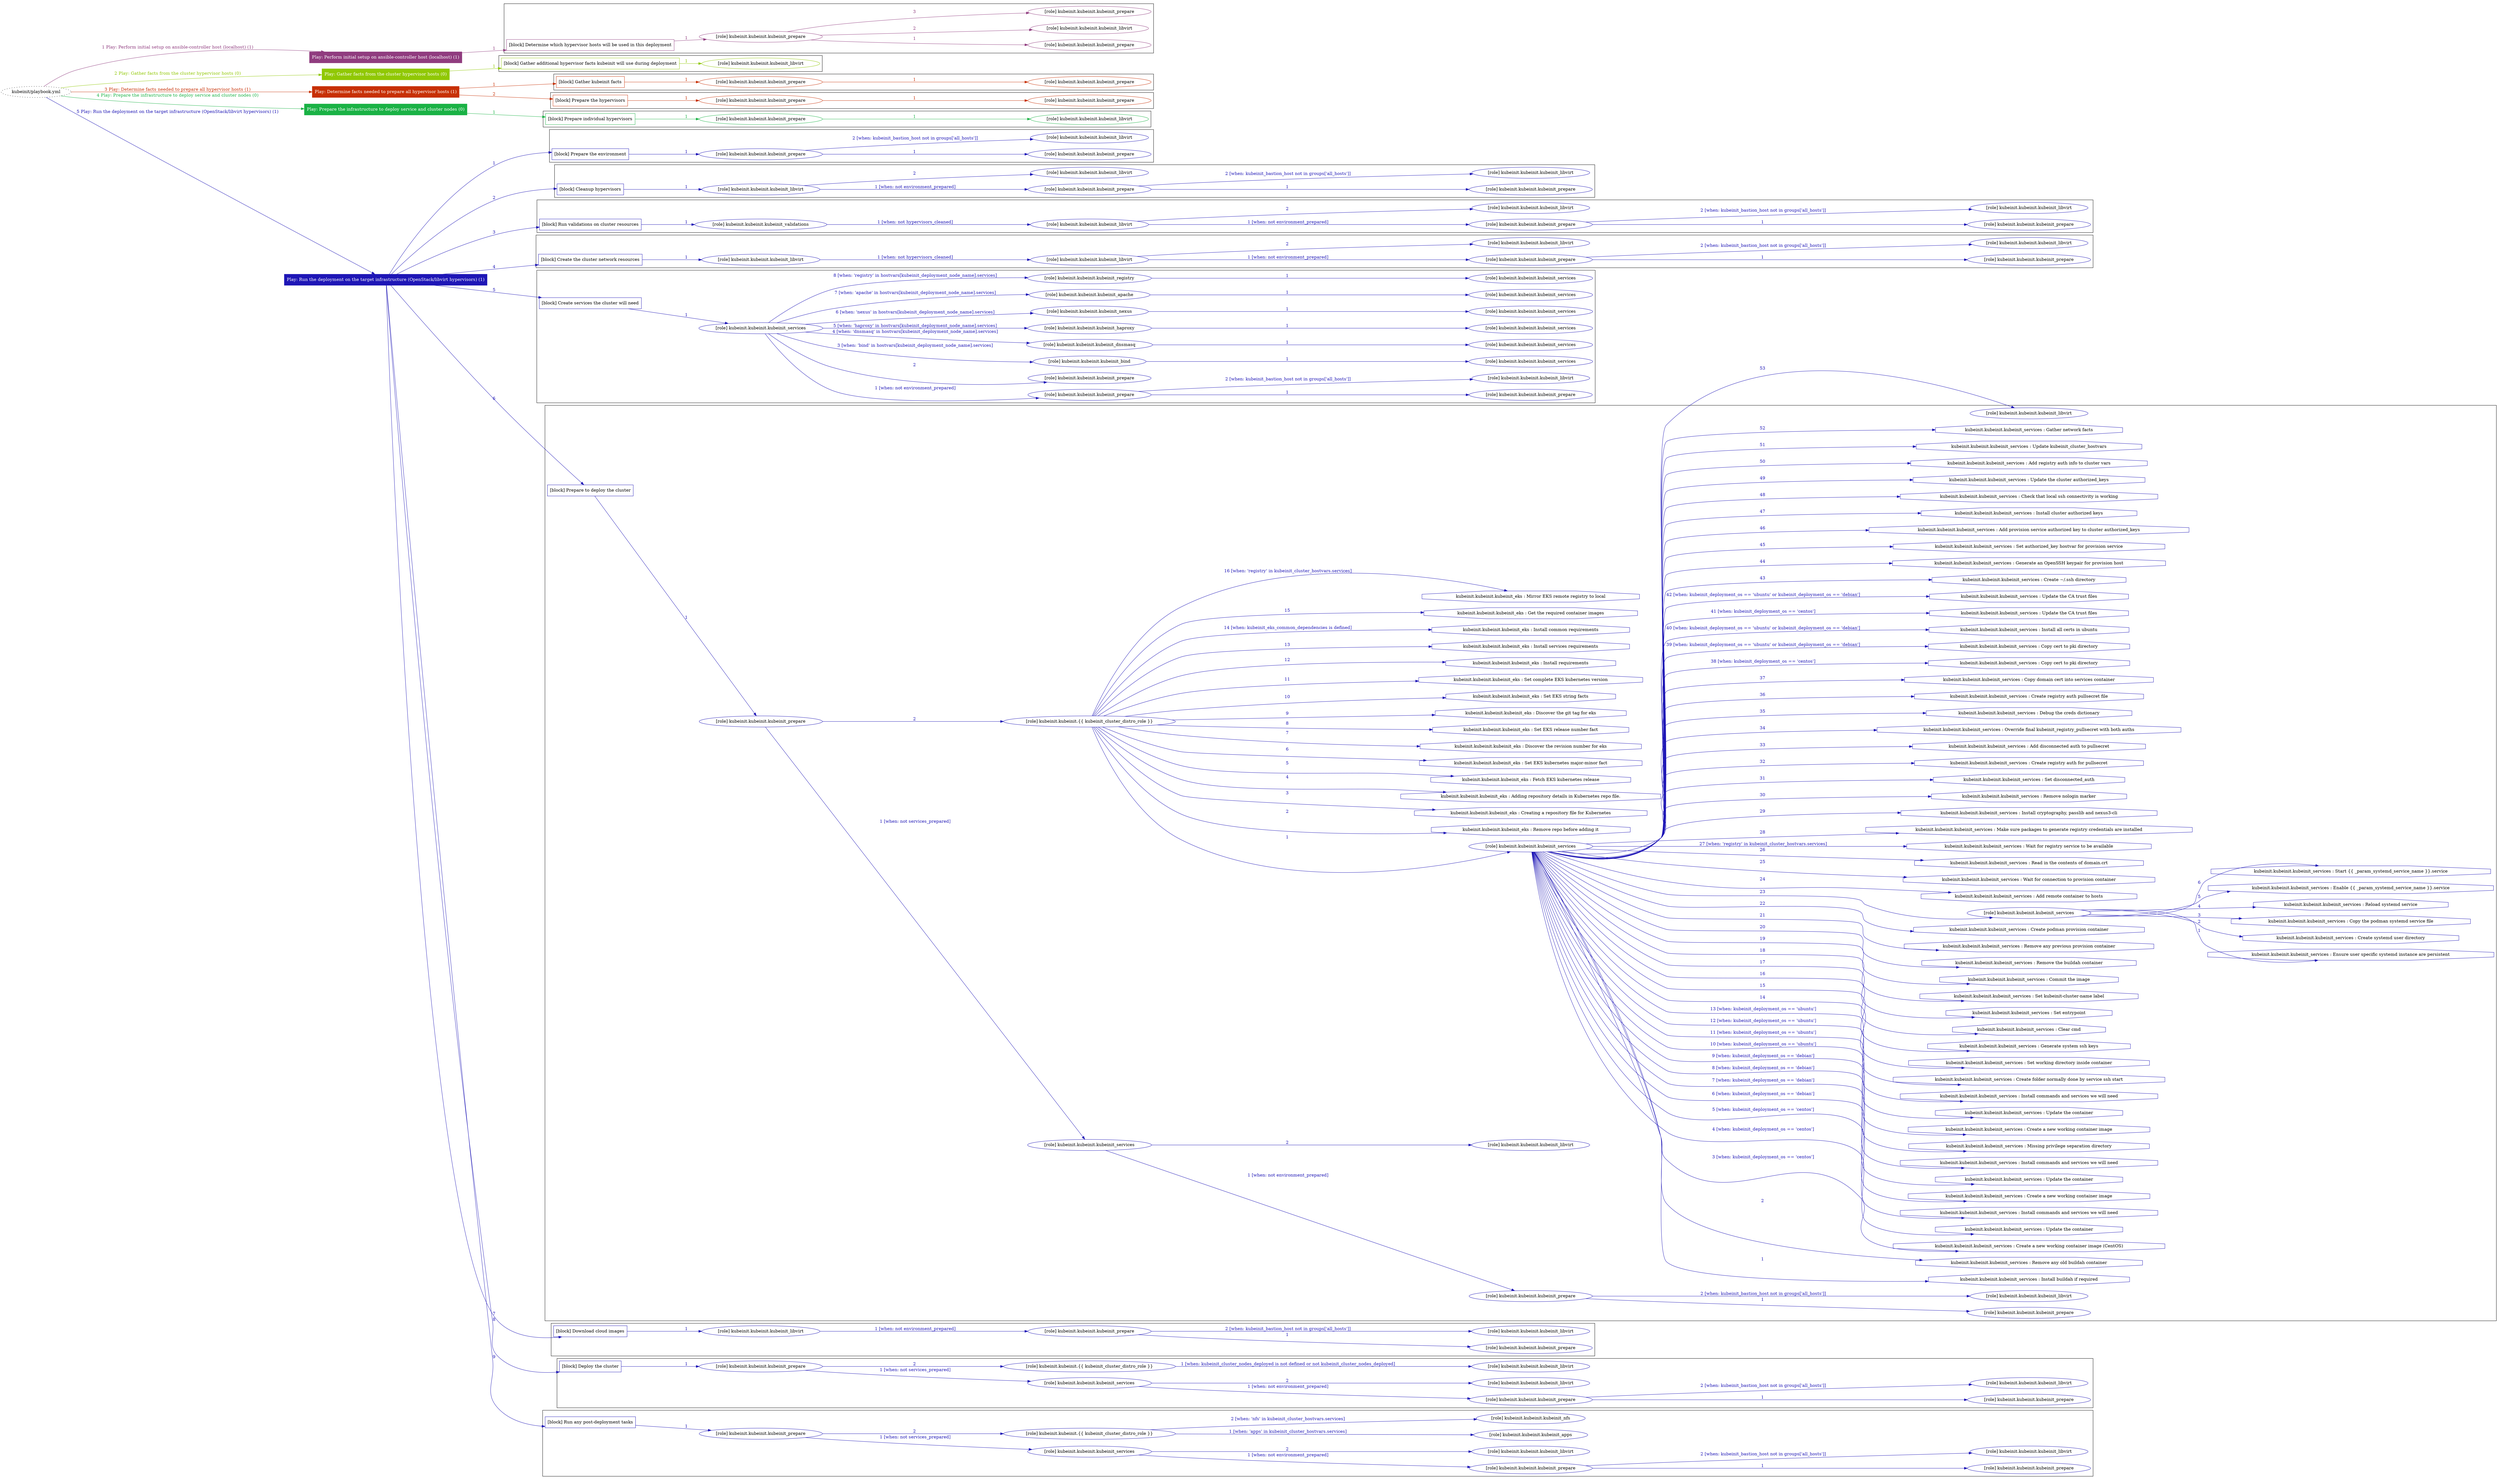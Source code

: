 digraph {
	graph [concentrate=true ordering=in rankdir=LR ratio=fill]
	edge [esep=5 sep=10]
	"kubeinit/playbook.yml" [URL="/home/runner/work/kubeinit/kubeinit/kubeinit/playbook.yml" id=playbook_8e13b7d5 style=dotted]
	"kubeinit/playbook.yml" -> play_934faf7a [label="1 Play: Perform initial setup on ansible-controller host (localhost) (1)" color="#903c7f" fontcolor="#903c7f" id=edge_playbook_8e13b7d5_play_934faf7a labeltooltip="1 Play: Perform initial setup on ansible-controller host (localhost) (1)" tooltip="1 Play: Perform initial setup on ansible-controller host (localhost) (1)"]
	subgraph "Play: Perform initial setup on ansible-controller host (localhost) (1)" {
		play_934faf7a [label="Play: Perform initial setup on ansible-controller host (localhost) (1)" URL="/home/runner/work/kubeinit/kubeinit/kubeinit/playbook.yml" color="#903c7f" fontcolor="#ffffff" id=play_934faf7a shape=box style=filled tooltip=localhost]
		play_934faf7a -> block_fc8da8c4 [label=1 color="#903c7f" fontcolor="#903c7f" id=edge_1_play_934faf7a_block_fc8da8c4 labeltooltip=1 tooltip=1]
		subgraph cluster_block_fc8da8c4 {
			block_fc8da8c4 [label="[block] Determine which hypervisor hosts will be used in this deployment" URL="/home/runner/work/kubeinit/kubeinit/kubeinit/playbook.yml" color="#903c7f" id=block_fc8da8c4 labeltooltip="Determine which hypervisor hosts will be used in this deployment" shape=box tooltip="Determine which hypervisor hosts will be used in this deployment"]
			block_fc8da8c4 -> role_f94a6227 [label="1 " color="#903c7f" fontcolor="#903c7f" id=edge_1_block_fc8da8c4_role_f94a6227 labeltooltip="1 " tooltip="1 "]
			subgraph "kubeinit.kubeinit.kubeinit_prepare" {
				role_f94a6227 [label="[role] kubeinit.kubeinit.kubeinit_prepare" URL="/home/runner/work/kubeinit/kubeinit/kubeinit/playbook.yml" color="#903c7f" id=role_f94a6227 tooltip="kubeinit.kubeinit.kubeinit_prepare"]
				role_f94a6227 -> role_4d2e9ddf [label="1 " color="#903c7f" fontcolor="#903c7f" id=edge_1_role_f94a6227_role_4d2e9ddf labeltooltip="1 " tooltip="1 "]
				subgraph "kubeinit.kubeinit.kubeinit_prepare" {
					role_4d2e9ddf [label="[role] kubeinit.kubeinit.kubeinit_prepare" URL="/home/runner/.ansible/collections/ansible_collections/kubeinit/kubeinit/roles/kubeinit_prepare/tasks/build_hypervisors_group.yml" color="#903c7f" id=role_4d2e9ddf tooltip="kubeinit.kubeinit.kubeinit_prepare"]
				}
				role_f94a6227 -> role_45689edc [label="2 " color="#903c7f" fontcolor="#903c7f" id=edge_2_role_f94a6227_role_45689edc labeltooltip="2 " tooltip="2 "]
				subgraph "kubeinit.kubeinit.kubeinit_libvirt" {
					role_45689edc [label="[role] kubeinit.kubeinit.kubeinit_libvirt" URL="/home/runner/.ansible/collections/ansible_collections/kubeinit/kubeinit/roles/kubeinit_prepare/tasks/build_hypervisors_group.yml" color="#903c7f" id=role_45689edc tooltip="kubeinit.kubeinit.kubeinit_libvirt"]
				}
				role_f94a6227 -> role_4d080c1c [label="3 " color="#903c7f" fontcolor="#903c7f" id=edge_3_role_f94a6227_role_4d080c1c labeltooltip="3 " tooltip="3 "]
				subgraph "kubeinit.kubeinit.kubeinit_prepare" {
					role_4d080c1c [label="[role] kubeinit.kubeinit.kubeinit_prepare" URL="/home/runner/.ansible/collections/ansible_collections/kubeinit/kubeinit/roles/kubeinit_prepare/tasks/build_hypervisors_group.yml" color="#903c7f" id=role_4d080c1c tooltip="kubeinit.kubeinit.kubeinit_prepare"]
				}
			}
		}
	}
	"kubeinit/playbook.yml" -> play_37b4a74a [label="2 Play: Gather facts from the cluster hypervisor hosts (0)" color="#90c804" fontcolor="#90c804" id=edge_playbook_8e13b7d5_play_37b4a74a labeltooltip="2 Play: Gather facts from the cluster hypervisor hosts (0)" tooltip="2 Play: Gather facts from the cluster hypervisor hosts (0)"]
	subgraph "Play: Gather facts from the cluster hypervisor hosts (0)" {
		play_37b4a74a [label="Play: Gather facts from the cluster hypervisor hosts (0)" URL="/home/runner/work/kubeinit/kubeinit/kubeinit/playbook.yml" color="#90c804" fontcolor="#ffffff" id=play_37b4a74a shape=box style=filled tooltip="Play: Gather facts from the cluster hypervisor hosts (0)"]
		play_37b4a74a -> block_59630a99 [label=1 color="#90c804" fontcolor="#90c804" id=edge_1_play_37b4a74a_block_59630a99 labeltooltip=1 tooltip=1]
		subgraph cluster_block_59630a99 {
			block_59630a99 [label="[block] Gather additional hypervisor facts kubeinit will use during deployment" URL="/home/runner/work/kubeinit/kubeinit/kubeinit/playbook.yml" color="#90c804" id=block_59630a99 labeltooltip="Gather additional hypervisor facts kubeinit will use during deployment" shape=box tooltip="Gather additional hypervisor facts kubeinit will use during deployment"]
			block_59630a99 -> role_a89d04ca [label="1 " color="#90c804" fontcolor="#90c804" id=edge_1_block_59630a99_role_a89d04ca labeltooltip="1 " tooltip="1 "]
			subgraph "kubeinit.kubeinit.kubeinit_libvirt" {
				role_a89d04ca [label="[role] kubeinit.kubeinit.kubeinit_libvirt" URL="/home/runner/work/kubeinit/kubeinit/kubeinit/playbook.yml" color="#90c804" id=role_a89d04ca tooltip="kubeinit.kubeinit.kubeinit_libvirt"]
			}
		}
	}
	"kubeinit/playbook.yml" -> play_e6499a1e [label="3 Play: Determine facts needed to prepare all hypervisor hosts (1)" color="#c73005" fontcolor="#c73005" id=edge_playbook_8e13b7d5_play_e6499a1e labeltooltip="3 Play: Determine facts needed to prepare all hypervisor hosts (1)" tooltip="3 Play: Determine facts needed to prepare all hypervisor hosts (1)"]
	subgraph "Play: Determine facts needed to prepare all hypervisor hosts (1)" {
		play_e6499a1e [label="Play: Determine facts needed to prepare all hypervisor hosts (1)" URL="/home/runner/work/kubeinit/kubeinit/kubeinit/playbook.yml" color="#c73005" fontcolor="#ffffff" id=play_e6499a1e shape=box style=filled tooltip=localhost]
		play_e6499a1e -> block_ef4ae008 [label=1 color="#c73005" fontcolor="#c73005" id=edge_1_play_e6499a1e_block_ef4ae008 labeltooltip=1 tooltip=1]
		subgraph cluster_block_ef4ae008 {
			block_ef4ae008 [label="[block] Gather kubeinit facts" URL="/home/runner/work/kubeinit/kubeinit/kubeinit/playbook.yml" color="#c73005" id=block_ef4ae008 labeltooltip="Gather kubeinit facts" shape=box tooltip="Gather kubeinit facts"]
			block_ef4ae008 -> role_931a52de [label="1 " color="#c73005" fontcolor="#c73005" id=edge_1_block_ef4ae008_role_931a52de labeltooltip="1 " tooltip="1 "]
			subgraph "kubeinit.kubeinit.kubeinit_prepare" {
				role_931a52de [label="[role] kubeinit.kubeinit.kubeinit_prepare" URL="/home/runner/work/kubeinit/kubeinit/kubeinit/playbook.yml" color="#c73005" id=role_931a52de tooltip="kubeinit.kubeinit.kubeinit_prepare"]
				role_931a52de -> role_d37a8f6e [label="1 " color="#c73005" fontcolor="#c73005" id=edge_1_role_931a52de_role_d37a8f6e labeltooltip="1 " tooltip="1 "]
				subgraph "kubeinit.kubeinit.kubeinit_prepare" {
					role_d37a8f6e [label="[role] kubeinit.kubeinit.kubeinit_prepare" URL="/home/runner/.ansible/collections/ansible_collections/kubeinit/kubeinit/roles/kubeinit_prepare/tasks/gather_kubeinit_facts.yml" color="#c73005" id=role_d37a8f6e tooltip="kubeinit.kubeinit.kubeinit_prepare"]
				}
			}
		}
		play_e6499a1e -> block_43cae839 [label=2 color="#c73005" fontcolor="#c73005" id=edge_2_play_e6499a1e_block_43cae839 labeltooltip=2 tooltip=2]
		subgraph cluster_block_43cae839 {
			block_43cae839 [label="[block] Prepare the hypervisors" URL="/home/runner/work/kubeinit/kubeinit/kubeinit/playbook.yml" color="#c73005" id=block_43cae839 labeltooltip="Prepare the hypervisors" shape=box tooltip="Prepare the hypervisors"]
			block_43cae839 -> role_8c2532aa [label="1 " color="#c73005" fontcolor="#c73005" id=edge_1_block_43cae839_role_8c2532aa labeltooltip="1 " tooltip="1 "]
			subgraph "kubeinit.kubeinit.kubeinit_prepare" {
				role_8c2532aa [label="[role] kubeinit.kubeinit.kubeinit_prepare" URL="/home/runner/work/kubeinit/kubeinit/kubeinit/playbook.yml" color="#c73005" id=role_8c2532aa tooltip="kubeinit.kubeinit.kubeinit_prepare"]
				role_8c2532aa -> role_58336191 [label="1 " color="#c73005" fontcolor="#c73005" id=edge_1_role_8c2532aa_role_58336191 labeltooltip="1 " tooltip="1 "]
				subgraph "kubeinit.kubeinit.kubeinit_prepare" {
					role_58336191 [label="[role] kubeinit.kubeinit.kubeinit_prepare" URL="/home/runner/.ansible/collections/ansible_collections/kubeinit/kubeinit/roles/kubeinit_prepare/tasks/gather_kubeinit_facts.yml" color="#c73005" id=role_58336191 tooltip="kubeinit.kubeinit.kubeinit_prepare"]
				}
			}
		}
	}
	"kubeinit/playbook.yml" -> play_a9cc51ab [label="4 Play: Prepare the infrastructure to deploy service and cluster nodes (0)" color="#1ab245" fontcolor="#1ab245" id=edge_playbook_8e13b7d5_play_a9cc51ab labeltooltip="4 Play: Prepare the infrastructure to deploy service and cluster nodes (0)" tooltip="4 Play: Prepare the infrastructure to deploy service and cluster nodes (0)"]
	subgraph "Play: Prepare the infrastructure to deploy service and cluster nodes (0)" {
		play_a9cc51ab [label="Play: Prepare the infrastructure to deploy service and cluster nodes (0)" URL="/home/runner/work/kubeinit/kubeinit/kubeinit/playbook.yml" color="#1ab245" fontcolor="#ffffff" id=play_a9cc51ab shape=box style=filled tooltip="Play: Prepare the infrastructure to deploy service and cluster nodes (0)"]
		play_a9cc51ab -> block_fedc7966 [label=1 color="#1ab245" fontcolor="#1ab245" id=edge_1_play_a9cc51ab_block_fedc7966 labeltooltip=1 tooltip=1]
		subgraph cluster_block_fedc7966 {
			block_fedc7966 [label="[block] Prepare individual hypervisors" URL="/home/runner/work/kubeinit/kubeinit/kubeinit/playbook.yml" color="#1ab245" id=block_fedc7966 labeltooltip="Prepare individual hypervisors" shape=box tooltip="Prepare individual hypervisors"]
			block_fedc7966 -> role_08be7f7b [label="1 " color="#1ab245" fontcolor="#1ab245" id=edge_1_block_fedc7966_role_08be7f7b labeltooltip="1 " tooltip="1 "]
			subgraph "kubeinit.kubeinit.kubeinit_prepare" {
				role_08be7f7b [label="[role] kubeinit.kubeinit.kubeinit_prepare" URL="/home/runner/work/kubeinit/kubeinit/kubeinit/playbook.yml" color="#1ab245" id=role_08be7f7b tooltip="kubeinit.kubeinit.kubeinit_prepare"]
				role_08be7f7b -> role_acec7750 [label="1 " color="#1ab245" fontcolor="#1ab245" id=edge_1_role_08be7f7b_role_acec7750 labeltooltip="1 " tooltip="1 "]
				subgraph "kubeinit.kubeinit.kubeinit_libvirt" {
					role_acec7750 [label="[role] kubeinit.kubeinit.kubeinit_libvirt" URL="/home/runner/.ansible/collections/ansible_collections/kubeinit/kubeinit/roles/kubeinit_prepare/tasks/prepare_hypervisor.yml" color="#1ab245" id=role_acec7750 tooltip="kubeinit.kubeinit.kubeinit_libvirt"]
				}
			}
		}
	}
	"kubeinit/playbook.yml" -> play_35264029 [label="5 Play: Run the deployment on the target infrastructure (OpenStack/libvirt hypervisors) (1)" color="#1e16b6" fontcolor="#1e16b6" id=edge_playbook_8e13b7d5_play_35264029 labeltooltip="5 Play: Run the deployment on the target infrastructure (OpenStack/libvirt hypervisors) (1)" tooltip="5 Play: Run the deployment on the target infrastructure (OpenStack/libvirt hypervisors) (1)"]
	subgraph "Play: Run the deployment on the target infrastructure (OpenStack/libvirt hypervisors) (1)" {
		play_35264029 [label="Play: Run the deployment on the target infrastructure (OpenStack/libvirt hypervisors) (1)" URL="/home/runner/work/kubeinit/kubeinit/kubeinit/playbook.yml" color="#1e16b6" fontcolor="#ffffff" id=play_35264029 shape=box style=filled tooltip=localhost]
		play_35264029 -> block_f327981b [label=1 color="#1e16b6" fontcolor="#1e16b6" id=edge_1_play_35264029_block_f327981b labeltooltip=1 tooltip=1]
		subgraph cluster_block_f327981b {
			block_f327981b [label="[block] Prepare the environment" URL="/home/runner/work/kubeinit/kubeinit/kubeinit/playbook.yml" color="#1e16b6" id=block_f327981b labeltooltip="Prepare the environment" shape=box tooltip="Prepare the environment"]
			block_f327981b -> role_f1b46cc9 [label="1 " color="#1e16b6" fontcolor="#1e16b6" id=edge_1_block_f327981b_role_f1b46cc9 labeltooltip="1 " tooltip="1 "]
			subgraph "kubeinit.kubeinit.kubeinit_prepare" {
				role_f1b46cc9 [label="[role] kubeinit.kubeinit.kubeinit_prepare" URL="/home/runner/work/kubeinit/kubeinit/kubeinit/playbook.yml" color="#1e16b6" id=role_f1b46cc9 tooltip="kubeinit.kubeinit.kubeinit_prepare"]
				role_f1b46cc9 -> role_5dbeeccc [label="1 " color="#1e16b6" fontcolor="#1e16b6" id=edge_1_role_f1b46cc9_role_5dbeeccc labeltooltip="1 " tooltip="1 "]
				subgraph "kubeinit.kubeinit.kubeinit_prepare" {
					role_5dbeeccc [label="[role] kubeinit.kubeinit.kubeinit_prepare" URL="/home/runner/.ansible/collections/ansible_collections/kubeinit/kubeinit/roles/kubeinit_prepare/tasks/gather_kubeinit_facts.yml" color="#1e16b6" id=role_5dbeeccc tooltip="kubeinit.kubeinit.kubeinit_prepare"]
				}
				role_f1b46cc9 -> role_1873e90a [label="2 [when: kubeinit_bastion_host not in groups['all_hosts']]" color="#1e16b6" fontcolor="#1e16b6" id=edge_2_role_f1b46cc9_role_1873e90a labeltooltip="2 [when: kubeinit_bastion_host not in groups['all_hosts']]" tooltip="2 [when: kubeinit_bastion_host not in groups['all_hosts']]"]
				subgraph "kubeinit.kubeinit.kubeinit_libvirt" {
					role_1873e90a [label="[role] kubeinit.kubeinit.kubeinit_libvirt" URL="/home/runner/.ansible/collections/ansible_collections/kubeinit/kubeinit/roles/kubeinit_prepare/tasks/main.yml" color="#1e16b6" id=role_1873e90a tooltip="kubeinit.kubeinit.kubeinit_libvirt"]
				}
			}
		}
		play_35264029 -> block_9411abcd [label=2 color="#1e16b6" fontcolor="#1e16b6" id=edge_2_play_35264029_block_9411abcd labeltooltip=2 tooltip=2]
		subgraph cluster_block_9411abcd {
			block_9411abcd [label="[block] Cleanup hypervisors" URL="/home/runner/work/kubeinit/kubeinit/kubeinit/playbook.yml" color="#1e16b6" id=block_9411abcd labeltooltip="Cleanup hypervisors" shape=box tooltip="Cleanup hypervisors"]
			block_9411abcd -> role_4c9f647c [label="1 " color="#1e16b6" fontcolor="#1e16b6" id=edge_1_block_9411abcd_role_4c9f647c labeltooltip="1 " tooltip="1 "]
			subgraph "kubeinit.kubeinit.kubeinit_libvirt" {
				role_4c9f647c [label="[role] kubeinit.kubeinit.kubeinit_libvirt" URL="/home/runner/work/kubeinit/kubeinit/kubeinit/playbook.yml" color="#1e16b6" id=role_4c9f647c tooltip="kubeinit.kubeinit.kubeinit_libvirt"]
				role_4c9f647c -> role_0bd813e1 [label="1 [when: not environment_prepared]" color="#1e16b6" fontcolor="#1e16b6" id=edge_1_role_4c9f647c_role_0bd813e1 labeltooltip="1 [when: not environment_prepared]" tooltip="1 [when: not environment_prepared]"]
				subgraph "kubeinit.kubeinit.kubeinit_prepare" {
					role_0bd813e1 [label="[role] kubeinit.kubeinit.kubeinit_prepare" URL="/home/runner/.ansible/collections/ansible_collections/kubeinit/kubeinit/roles/kubeinit_libvirt/tasks/cleanup_hypervisors.yml" color="#1e16b6" id=role_0bd813e1 tooltip="kubeinit.kubeinit.kubeinit_prepare"]
					role_0bd813e1 -> role_3785e043 [label="1 " color="#1e16b6" fontcolor="#1e16b6" id=edge_1_role_0bd813e1_role_3785e043 labeltooltip="1 " tooltip="1 "]
					subgraph "kubeinit.kubeinit.kubeinit_prepare" {
						role_3785e043 [label="[role] kubeinit.kubeinit.kubeinit_prepare" URL="/home/runner/.ansible/collections/ansible_collections/kubeinit/kubeinit/roles/kubeinit_prepare/tasks/gather_kubeinit_facts.yml" color="#1e16b6" id=role_3785e043 tooltip="kubeinit.kubeinit.kubeinit_prepare"]
					}
					role_0bd813e1 -> role_2b24862a [label="2 [when: kubeinit_bastion_host not in groups['all_hosts']]" color="#1e16b6" fontcolor="#1e16b6" id=edge_2_role_0bd813e1_role_2b24862a labeltooltip="2 [when: kubeinit_bastion_host not in groups['all_hosts']]" tooltip="2 [when: kubeinit_bastion_host not in groups['all_hosts']]"]
					subgraph "kubeinit.kubeinit.kubeinit_libvirt" {
						role_2b24862a [label="[role] kubeinit.kubeinit.kubeinit_libvirt" URL="/home/runner/.ansible/collections/ansible_collections/kubeinit/kubeinit/roles/kubeinit_prepare/tasks/main.yml" color="#1e16b6" id=role_2b24862a tooltip="kubeinit.kubeinit.kubeinit_libvirt"]
					}
				}
				role_4c9f647c -> role_57ef2d27 [label="2 " color="#1e16b6" fontcolor="#1e16b6" id=edge_2_role_4c9f647c_role_57ef2d27 labeltooltip="2 " tooltip="2 "]
				subgraph "kubeinit.kubeinit.kubeinit_libvirt" {
					role_57ef2d27 [label="[role] kubeinit.kubeinit.kubeinit_libvirt" URL="/home/runner/.ansible/collections/ansible_collections/kubeinit/kubeinit/roles/kubeinit_libvirt/tasks/cleanup_hypervisors.yml" color="#1e16b6" id=role_57ef2d27 tooltip="kubeinit.kubeinit.kubeinit_libvirt"]
				}
			}
		}
		play_35264029 -> block_a095b025 [label=3 color="#1e16b6" fontcolor="#1e16b6" id=edge_3_play_35264029_block_a095b025 labeltooltip=3 tooltip=3]
		subgraph cluster_block_a095b025 {
			block_a095b025 [label="[block] Run validations on cluster resources" URL="/home/runner/work/kubeinit/kubeinit/kubeinit/playbook.yml" color="#1e16b6" id=block_a095b025 labeltooltip="Run validations on cluster resources" shape=box tooltip="Run validations on cluster resources"]
			block_a095b025 -> role_58bbbd88 [label="1 " color="#1e16b6" fontcolor="#1e16b6" id=edge_1_block_a095b025_role_58bbbd88 labeltooltip="1 " tooltip="1 "]
			subgraph "kubeinit.kubeinit.kubeinit_validations" {
				role_58bbbd88 [label="[role] kubeinit.kubeinit.kubeinit_validations" URL="/home/runner/work/kubeinit/kubeinit/kubeinit/playbook.yml" color="#1e16b6" id=role_58bbbd88 tooltip="kubeinit.kubeinit.kubeinit_validations"]
				role_58bbbd88 -> role_a2de617f [label="1 [when: not hypervisors_cleaned]" color="#1e16b6" fontcolor="#1e16b6" id=edge_1_role_58bbbd88_role_a2de617f labeltooltip="1 [when: not hypervisors_cleaned]" tooltip="1 [when: not hypervisors_cleaned]"]
				subgraph "kubeinit.kubeinit.kubeinit_libvirt" {
					role_a2de617f [label="[role] kubeinit.kubeinit.kubeinit_libvirt" URL="/home/runner/.ansible/collections/ansible_collections/kubeinit/kubeinit/roles/kubeinit_validations/tasks/main.yml" color="#1e16b6" id=role_a2de617f tooltip="kubeinit.kubeinit.kubeinit_libvirt"]
					role_a2de617f -> role_1989e501 [label="1 [when: not environment_prepared]" color="#1e16b6" fontcolor="#1e16b6" id=edge_1_role_a2de617f_role_1989e501 labeltooltip="1 [when: not environment_prepared]" tooltip="1 [when: not environment_prepared]"]
					subgraph "kubeinit.kubeinit.kubeinit_prepare" {
						role_1989e501 [label="[role] kubeinit.kubeinit.kubeinit_prepare" URL="/home/runner/.ansible/collections/ansible_collections/kubeinit/kubeinit/roles/kubeinit_libvirt/tasks/cleanup_hypervisors.yml" color="#1e16b6" id=role_1989e501 tooltip="kubeinit.kubeinit.kubeinit_prepare"]
						role_1989e501 -> role_2885ec24 [label="1 " color="#1e16b6" fontcolor="#1e16b6" id=edge_1_role_1989e501_role_2885ec24 labeltooltip="1 " tooltip="1 "]
						subgraph "kubeinit.kubeinit.kubeinit_prepare" {
							role_2885ec24 [label="[role] kubeinit.kubeinit.kubeinit_prepare" URL="/home/runner/.ansible/collections/ansible_collections/kubeinit/kubeinit/roles/kubeinit_prepare/tasks/gather_kubeinit_facts.yml" color="#1e16b6" id=role_2885ec24 tooltip="kubeinit.kubeinit.kubeinit_prepare"]
						}
						role_1989e501 -> role_2c34bca5 [label="2 [when: kubeinit_bastion_host not in groups['all_hosts']]" color="#1e16b6" fontcolor="#1e16b6" id=edge_2_role_1989e501_role_2c34bca5 labeltooltip="2 [when: kubeinit_bastion_host not in groups['all_hosts']]" tooltip="2 [when: kubeinit_bastion_host not in groups['all_hosts']]"]
						subgraph "kubeinit.kubeinit.kubeinit_libvirt" {
							role_2c34bca5 [label="[role] kubeinit.kubeinit.kubeinit_libvirt" URL="/home/runner/.ansible/collections/ansible_collections/kubeinit/kubeinit/roles/kubeinit_prepare/tasks/main.yml" color="#1e16b6" id=role_2c34bca5 tooltip="kubeinit.kubeinit.kubeinit_libvirt"]
						}
					}
					role_a2de617f -> role_af6bcbfc [label="2 " color="#1e16b6" fontcolor="#1e16b6" id=edge_2_role_a2de617f_role_af6bcbfc labeltooltip="2 " tooltip="2 "]
					subgraph "kubeinit.kubeinit.kubeinit_libvirt" {
						role_af6bcbfc [label="[role] kubeinit.kubeinit.kubeinit_libvirt" URL="/home/runner/.ansible/collections/ansible_collections/kubeinit/kubeinit/roles/kubeinit_libvirt/tasks/cleanup_hypervisors.yml" color="#1e16b6" id=role_af6bcbfc tooltip="kubeinit.kubeinit.kubeinit_libvirt"]
					}
				}
			}
		}
		play_35264029 -> block_c440ad04 [label=4 color="#1e16b6" fontcolor="#1e16b6" id=edge_4_play_35264029_block_c440ad04 labeltooltip=4 tooltip=4]
		subgraph cluster_block_c440ad04 {
			block_c440ad04 [label="[block] Create the cluster network resources" URL="/home/runner/work/kubeinit/kubeinit/kubeinit/playbook.yml" color="#1e16b6" id=block_c440ad04 labeltooltip="Create the cluster network resources" shape=box tooltip="Create the cluster network resources"]
			block_c440ad04 -> role_da8bf7c9 [label="1 " color="#1e16b6" fontcolor="#1e16b6" id=edge_1_block_c440ad04_role_da8bf7c9 labeltooltip="1 " tooltip="1 "]
			subgraph "kubeinit.kubeinit.kubeinit_libvirt" {
				role_da8bf7c9 [label="[role] kubeinit.kubeinit.kubeinit_libvirt" URL="/home/runner/work/kubeinit/kubeinit/kubeinit/playbook.yml" color="#1e16b6" id=role_da8bf7c9 tooltip="kubeinit.kubeinit.kubeinit_libvirt"]
				role_da8bf7c9 -> role_89eb1d21 [label="1 [when: not hypervisors_cleaned]" color="#1e16b6" fontcolor="#1e16b6" id=edge_1_role_da8bf7c9_role_89eb1d21 labeltooltip="1 [when: not hypervisors_cleaned]" tooltip="1 [when: not hypervisors_cleaned]"]
				subgraph "kubeinit.kubeinit.kubeinit_libvirt" {
					role_89eb1d21 [label="[role] kubeinit.kubeinit.kubeinit_libvirt" URL="/home/runner/.ansible/collections/ansible_collections/kubeinit/kubeinit/roles/kubeinit_libvirt/tasks/create_network.yml" color="#1e16b6" id=role_89eb1d21 tooltip="kubeinit.kubeinit.kubeinit_libvirt"]
					role_89eb1d21 -> role_247cb1ee [label="1 [when: not environment_prepared]" color="#1e16b6" fontcolor="#1e16b6" id=edge_1_role_89eb1d21_role_247cb1ee labeltooltip="1 [when: not environment_prepared]" tooltip="1 [when: not environment_prepared]"]
					subgraph "kubeinit.kubeinit.kubeinit_prepare" {
						role_247cb1ee [label="[role] kubeinit.kubeinit.kubeinit_prepare" URL="/home/runner/.ansible/collections/ansible_collections/kubeinit/kubeinit/roles/kubeinit_libvirt/tasks/cleanup_hypervisors.yml" color="#1e16b6" id=role_247cb1ee tooltip="kubeinit.kubeinit.kubeinit_prepare"]
						role_247cb1ee -> role_bf262564 [label="1 " color="#1e16b6" fontcolor="#1e16b6" id=edge_1_role_247cb1ee_role_bf262564 labeltooltip="1 " tooltip="1 "]
						subgraph "kubeinit.kubeinit.kubeinit_prepare" {
							role_bf262564 [label="[role] kubeinit.kubeinit.kubeinit_prepare" URL="/home/runner/.ansible/collections/ansible_collections/kubeinit/kubeinit/roles/kubeinit_prepare/tasks/gather_kubeinit_facts.yml" color="#1e16b6" id=role_bf262564 tooltip="kubeinit.kubeinit.kubeinit_prepare"]
						}
						role_247cb1ee -> role_f51fdee8 [label="2 [when: kubeinit_bastion_host not in groups['all_hosts']]" color="#1e16b6" fontcolor="#1e16b6" id=edge_2_role_247cb1ee_role_f51fdee8 labeltooltip="2 [when: kubeinit_bastion_host not in groups['all_hosts']]" tooltip="2 [when: kubeinit_bastion_host not in groups['all_hosts']]"]
						subgraph "kubeinit.kubeinit.kubeinit_libvirt" {
							role_f51fdee8 [label="[role] kubeinit.kubeinit.kubeinit_libvirt" URL="/home/runner/.ansible/collections/ansible_collections/kubeinit/kubeinit/roles/kubeinit_prepare/tasks/main.yml" color="#1e16b6" id=role_f51fdee8 tooltip="kubeinit.kubeinit.kubeinit_libvirt"]
						}
					}
					role_89eb1d21 -> role_cb7cebe8 [label="2 " color="#1e16b6" fontcolor="#1e16b6" id=edge_2_role_89eb1d21_role_cb7cebe8 labeltooltip="2 " tooltip="2 "]
					subgraph "kubeinit.kubeinit.kubeinit_libvirt" {
						role_cb7cebe8 [label="[role] kubeinit.kubeinit.kubeinit_libvirt" URL="/home/runner/.ansible/collections/ansible_collections/kubeinit/kubeinit/roles/kubeinit_libvirt/tasks/cleanup_hypervisors.yml" color="#1e16b6" id=role_cb7cebe8 tooltip="kubeinit.kubeinit.kubeinit_libvirt"]
					}
				}
			}
		}
		play_35264029 -> block_fb2a27c3 [label=5 color="#1e16b6" fontcolor="#1e16b6" id=edge_5_play_35264029_block_fb2a27c3 labeltooltip=5 tooltip=5]
		subgraph cluster_block_fb2a27c3 {
			block_fb2a27c3 [label="[block] Create services the cluster will need" URL="/home/runner/work/kubeinit/kubeinit/kubeinit/playbook.yml" color="#1e16b6" id=block_fb2a27c3 labeltooltip="Create services the cluster will need" shape=box tooltip="Create services the cluster will need"]
			block_fb2a27c3 -> role_d5fd60d5 [label="1 " color="#1e16b6" fontcolor="#1e16b6" id=edge_1_block_fb2a27c3_role_d5fd60d5 labeltooltip="1 " tooltip="1 "]
			subgraph "kubeinit.kubeinit.kubeinit_services" {
				role_d5fd60d5 [label="[role] kubeinit.kubeinit.kubeinit_services" URL="/home/runner/work/kubeinit/kubeinit/kubeinit/playbook.yml" color="#1e16b6" id=role_d5fd60d5 tooltip="kubeinit.kubeinit.kubeinit_services"]
				role_d5fd60d5 -> role_66a2c494 [label="1 [when: not environment_prepared]" color="#1e16b6" fontcolor="#1e16b6" id=edge_1_role_d5fd60d5_role_66a2c494 labeltooltip="1 [when: not environment_prepared]" tooltip="1 [when: not environment_prepared]"]
				subgraph "kubeinit.kubeinit.kubeinit_prepare" {
					role_66a2c494 [label="[role] kubeinit.kubeinit.kubeinit_prepare" URL="/home/runner/.ansible/collections/ansible_collections/kubeinit/kubeinit/roles/kubeinit_services/tasks/main.yml" color="#1e16b6" id=role_66a2c494 tooltip="kubeinit.kubeinit.kubeinit_prepare"]
					role_66a2c494 -> role_449da065 [label="1 " color="#1e16b6" fontcolor="#1e16b6" id=edge_1_role_66a2c494_role_449da065 labeltooltip="1 " tooltip="1 "]
					subgraph "kubeinit.kubeinit.kubeinit_prepare" {
						role_449da065 [label="[role] kubeinit.kubeinit.kubeinit_prepare" URL="/home/runner/.ansible/collections/ansible_collections/kubeinit/kubeinit/roles/kubeinit_prepare/tasks/gather_kubeinit_facts.yml" color="#1e16b6" id=role_449da065 tooltip="kubeinit.kubeinit.kubeinit_prepare"]
					}
					role_66a2c494 -> role_530fbaa2 [label="2 [when: kubeinit_bastion_host not in groups['all_hosts']]" color="#1e16b6" fontcolor="#1e16b6" id=edge_2_role_66a2c494_role_530fbaa2 labeltooltip="2 [when: kubeinit_bastion_host not in groups['all_hosts']]" tooltip="2 [when: kubeinit_bastion_host not in groups['all_hosts']]"]
					subgraph "kubeinit.kubeinit.kubeinit_libvirt" {
						role_530fbaa2 [label="[role] kubeinit.kubeinit.kubeinit_libvirt" URL="/home/runner/.ansible/collections/ansible_collections/kubeinit/kubeinit/roles/kubeinit_prepare/tasks/main.yml" color="#1e16b6" id=role_530fbaa2 tooltip="kubeinit.kubeinit.kubeinit_libvirt"]
					}
				}
				role_d5fd60d5 -> role_a57e1eac [label="2 " color="#1e16b6" fontcolor="#1e16b6" id=edge_2_role_d5fd60d5_role_a57e1eac labeltooltip="2 " tooltip="2 "]
				subgraph "kubeinit.kubeinit.kubeinit_prepare" {
					role_a57e1eac [label="[role] kubeinit.kubeinit.kubeinit_prepare" URL="/home/runner/.ansible/collections/ansible_collections/kubeinit/kubeinit/roles/kubeinit_services/tasks/00_create_service_pod.yml" color="#1e16b6" id=role_a57e1eac tooltip="kubeinit.kubeinit.kubeinit_prepare"]
				}
				role_d5fd60d5 -> role_7b9c1775 [label="3 [when: 'bind' in hostvars[kubeinit_deployment_node_name].services]" color="#1e16b6" fontcolor="#1e16b6" id=edge_3_role_d5fd60d5_role_7b9c1775 labeltooltip="3 [when: 'bind' in hostvars[kubeinit_deployment_node_name].services]" tooltip="3 [when: 'bind' in hostvars[kubeinit_deployment_node_name].services]"]
				subgraph "kubeinit.kubeinit.kubeinit_bind" {
					role_7b9c1775 [label="[role] kubeinit.kubeinit.kubeinit_bind" URL="/home/runner/.ansible/collections/ansible_collections/kubeinit/kubeinit/roles/kubeinit_services/tasks/start_services_containers.yml" color="#1e16b6" id=role_7b9c1775 tooltip="kubeinit.kubeinit.kubeinit_bind"]
					role_7b9c1775 -> role_d7910387 [label="1 " color="#1e16b6" fontcolor="#1e16b6" id=edge_1_role_7b9c1775_role_d7910387 labeltooltip="1 " tooltip="1 "]
					subgraph "kubeinit.kubeinit.kubeinit_services" {
						role_d7910387 [label="[role] kubeinit.kubeinit.kubeinit_services" URL="/home/runner/.ansible/collections/ansible_collections/kubeinit/kubeinit/roles/kubeinit_bind/tasks/main.yml" color="#1e16b6" id=role_d7910387 tooltip="kubeinit.kubeinit.kubeinit_services"]
					}
				}
				role_d5fd60d5 -> role_b5e1c1a0 [label="4 [when: 'dnsmasq' in hostvars[kubeinit_deployment_node_name].services]" color="#1e16b6" fontcolor="#1e16b6" id=edge_4_role_d5fd60d5_role_b5e1c1a0 labeltooltip="4 [when: 'dnsmasq' in hostvars[kubeinit_deployment_node_name].services]" tooltip="4 [when: 'dnsmasq' in hostvars[kubeinit_deployment_node_name].services]"]
				subgraph "kubeinit.kubeinit.kubeinit_dnsmasq" {
					role_b5e1c1a0 [label="[role] kubeinit.kubeinit.kubeinit_dnsmasq" URL="/home/runner/.ansible/collections/ansible_collections/kubeinit/kubeinit/roles/kubeinit_services/tasks/start_services_containers.yml" color="#1e16b6" id=role_b5e1c1a0 tooltip="kubeinit.kubeinit.kubeinit_dnsmasq"]
					role_b5e1c1a0 -> role_755c1d2b [label="1 " color="#1e16b6" fontcolor="#1e16b6" id=edge_1_role_b5e1c1a0_role_755c1d2b labeltooltip="1 " tooltip="1 "]
					subgraph "kubeinit.kubeinit.kubeinit_services" {
						role_755c1d2b [label="[role] kubeinit.kubeinit.kubeinit_services" URL="/home/runner/.ansible/collections/ansible_collections/kubeinit/kubeinit/roles/kubeinit_dnsmasq/tasks/main.yml" color="#1e16b6" id=role_755c1d2b tooltip="kubeinit.kubeinit.kubeinit_services"]
					}
				}
				role_d5fd60d5 -> role_716079dc [label="5 [when: 'haproxy' in hostvars[kubeinit_deployment_node_name].services]" color="#1e16b6" fontcolor="#1e16b6" id=edge_5_role_d5fd60d5_role_716079dc labeltooltip="5 [when: 'haproxy' in hostvars[kubeinit_deployment_node_name].services]" tooltip="5 [when: 'haproxy' in hostvars[kubeinit_deployment_node_name].services]"]
				subgraph "kubeinit.kubeinit.kubeinit_haproxy" {
					role_716079dc [label="[role] kubeinit.kubeinit.kubeinit_haproxy" URL="/home/runner/.ansible/collections/ansible_collections/kubeinit/kubeinit/roles/kubeinit_services/tasks/start_services_containers.yml" color="#1e16b6" id=role_716079dc tooltip="kubeinit.kubeinit.kubeinit_haproxy"]
					role_716079dc -> role_87a90af3 [label="1 " color="#1e16b6" fontcolor="#1e16b6" id=edge_1_role_716079dc_role_87a90af3 labeltooltip="1 " tooltip="1 "]
					subgraph "kubeinit.kubeinit.kubeinit_services" {
						role_87a90af3 [label="[role] kubeinit.kubeinit.kubeinit_services" URL="/home/runner/.ansible/collections/ansible_collections/kubeinit/kubeinit/roles/kubeinit_haproxy/tasks/main.yml" color="#1e16b6" id=role_87a90af3 tooltip="kubeinit.kubeinit.kubeinit_services"]
					}
				}
				role_d5fd60d5 -> role_404c65be [label="6 [when: 'nexus' in hostvars[kubeinit_deployment_node_name].services]" color="#1e16b6" fontcolor="#1e16b6" id=edge_6_role_d5fd60d5_role_404c65be labeltooltip="6 [when: 'nexus' in hostvars[kubeinit_deployment_node_name].services]" tooltip="6 [when: 'nexus' in hostvars[kubeinit_deployment_node_name].services]"]
				subgraph "kubeinit.kubeinit.kubeinit_nexus" {
					role_404c65be [label="[role] kubeinit.kubeinit.kubeinit_nexus" URL="/home/runner/.ansible/collections/ansible_collections/kubeinit/kubeinit/roles/kubeinit_services/tasks/start_services_containers.yml" color="#1e16b6" id=role_404c65be tooltip="kubeinit.kubeinit.kubeinit_nexus"]
					role_404c65be -> role_454af7b4 [label="1 " color="#1e16b6" fontcolor="#1e16b6" id=edge_1_role_404c65be_role_454af7b4 labeltooltip="1 " tooltip="1 "]
					subgraph "kubeinit.kubeinit.kubeinit_services" {
						role_454af7b4 [label="[role] kubeinit.kubeinit.kubeinit_services" URL="/home/runner/.ansible/collections/ansible_collections/kubeinit/kubeinit/roles/kubeinit_nexus/tasks/main.yml" color="#1e16b6" id=role_454af7b4 tooltip="kubeinit.kubeinit.kubeinit_services"]
					}
				}
				role_d5fd60d5 -> role_8bb5ec37 [label="7 [when: 'apache' in hostvars[kubeinit_deployment_node_name].services]" color="#1e16b6" fontcolor="#1e16b6" id=edge_7_role_d5fd60d5_role_8bb5ec37 labeltooltip="7 [when: 'apache' in hostvars[kubeinit_deployment_node_name].services]" tooltip="7 [when: 'apache' in hostvars[kubeinit_deployment_node_name].services]"]
				subgraph "kubeinit.kubeinit.kubeinit_apache" {
					role_8bb5ec37 [label="[role] kubeinit.kubeinit.kubeinit_apache" URL="/home/runner/.ansible/collections/ansible_collections/kubeinit/kubeinit/roles/kubeinit_services/tasks/start_services_containers.yml" color="#1e16b6" id=role_8bb5ec37 tooltip="kubeinit.kubeinit.kubeinit_apache"]
					role_8bb5ec37 -> role_2e5f4793 [label="1 " color="#1e16b6" fontcolor="#1e16b6" id=edge_1_role_8bb5ec37_role_2e5f4793 labeltooltip="1 " tooltip="1 "]
					subgraph "kubeinit.kubeinit.kubeinit_services" {
						role_2e5f4793 [label="[role] kubeinit.kubeinit.kubeinit_services" URL="/home/runner/.ansible/collections/ansible_collections/kubeinit/kubeinit/roles/kubeinit_apache/tasks/main.yml" color="#1e16b6" id=role_2e5f4793 tooltip="kubeinit.kubeinit.kubeinit_services"]
					}
				}
				role_d5fd60d5 -> role_a101dedc [label="8 [when: 'registry' in hostvars[kubeinit_deployment_node_name].services]" color="#1e16b6" fontcolor="#1e16b6" id=edge_8_role_d5fd60d5_role_a101dedc labeltooltip="8 [when: 'registry' in hostvars[kubeinit_deployment_node_name].services]" tooltip="8 [when: 'registry' in hostvars[kubeinit_deployment_node_name].services]"]
				subgraph "kubeinit.kubeinit.kubeinit_registry" {
					role_a101dedc [label="[role] kubeinit.kubeinit.kubeinit_registry" URL="/home/runner/.ansible/collections/ansible_collections/kubeinit/kubeinit/roles/kubeinit_services/tasks/start_services_containers.yml" color="#1e16b6" id=role_a101dedc tooltip="kubeinit.kubeinit.kubeinit_registry"]
					role_a101dedc -> role_29132e3c [label="1 " color="#1e16b6" fontcolor="#1e16b6" id=edge_1_role_a101dedc_role_29132e3c labeltooltip="1 " tooltip="1 "]
					subgraph "kubeinit.kubeinit.kubeinit_services" {
						role_29132e3c [label="[role] kubeinit.kubeinit.kubeinit_services" URL="/home/runner/.ansible/collections/ansible_collections/kubeinit/kubeinit/roles/kubeinit_registry/tasks/main.yml" color="#1e16b6" id=role_29132e3c tooltip="kubeinit.kubeinit.kubeinit_services"]
					}
				}
			}
		}
		play_35264029 -> block_5a65503a [label=6 color="#1e16b6" fontcolor="#1e16b6" id=edge_6_play_35264029_block_5a65503a labeltooltip=6 tooltip=6]
		subgraph cluster_block_5a65503a {
			block_5a65503a [label="[block] Prepare to deploy the cluster" URL="/home/runner/work/kubeinit/kubeinit/kubeinit/playbook.yml" color="#1e16b6" id=block_5a65503a labeltooltip="Prepare to deploy the cluster" shape=box tooltip="Prepare to deploy the cluster"]
			block_5a65503a -> role_3d41362e [label="1 " color="#1e16b6" fontcolor="#1e16b6" id=edge_1_block_5a65503a_role_3d41362e labeltooltip="1 " tooltip="1 "]
			subgraph "kubeinit.kubeinit.kubeinit_prepare" {
				role_3d41362e [label="[role] kubeinit.kubeinit.kubeinit_prepare" URL="/home/runner/work/kubeinit/kubeinit/kubeinit/playbook.yml" color="#1e16b6" id=role_3d41362e tooltip="kubeinit.kubeinit.kubeinit_prepare"]
				role_3d41362e -> role_78ac47cc [label="1 [when: not services_prepared]" color="#1e16b6" fontcolor="#1e16b6" id=edge_1_role_3d41362e_role_78ac47cc labeltooltip="1 [when: not services_prepared]" tooltip="1 [when: not services_prepared]"]
				subgraph "kubeinit.kubeinit.kubeinit_services" {
					role_78ac47cc [label="[role] kubeinit.kubeinit.kubeinit_services" URL="/home/runner/.ansible/collections/ansible_collections/kubeinit/kubeinit/roles/kubeinit_prepare/tasks/prepare_cluster.yml" color="#1e16b6" id=role_78ac47cc tooltip="kubeinit.kubeinit.kubeinit_services"]
					role_78ac47cc -> role_5dc71327 [label="1 [when: not environment_prepared]" color="#1e16b6" fontcolor="#1e16b6" id=edge_1_role_78ac47cc_role_5dc71327 labeltooltip="1 [when: not environment_prepared]" tooltip="1 [when: not environment_prepared]"]
					subgraph "kubeinit.kubeinit.kubeinit_prepare" {
						role_5dc71327 [label="[role] kubeinit.kubeinit.kubeinit_prepare" URL="/home/runner/.ansible/collections/ansible_collections/kubeinit/kubeinit/roles/kubeinit_services/tasks/prepare_services.yml" color="#1e16b6" id=role_5dc71327 tooltip="kubeinit.kubeinit.kubeinit_prepare"]
						role_5dc71327 -> role_a0c84f36 [label="1 " color="#1e16b6" fontcolor="#1e16b6" id=edge_1_role_5dc71327_role_a0c84f36 labeltooltip="1 " tooltip="1 "]
						subgraph "kubeinit.kubeinit.kubeinit_prepare" {
							role_a0c84f36 [label="[role] kubeinit.kubeinit.kubeinit_prepare" URL="/home/runner/.ansible/collections/ansible_collections/kubeinit/kubeinit/roles/kubeinit_prepare/tasks/gather_kubeinit_facts.yml" color="#1e16b6" id=role_a0c84f36 tooltip="kubeinit.kubeinit.kubeinit_prepare"]
						}
						role_5dc71327 -> role_b42bf2a1 [label="2 [when: kubeinit_bastion_host not in groups['all_hosts']]" color="#1e16b6" fontcolor="#1e16b6" id=edge_2_role_5dc71327_role_b42bf2a1 labeltooltip="2 [when: kubeinit_bastion_host not in groups['all_hosts']]" tooltip="2 [when: kubeinit_bastion_host not in groups['all_hosts']]"]
						subgraph "kubeinit.kubeinit.kubeinit_libvirt" {
							role_b42bf2a1 [label="[role] kubeinit.kubeinit.kubeinit_libvirt" URL="/home/runner/.ansible/collections/ansible_collections/kubeinit/kubeinit/roles/kubeinit_prepare/tasks/main.yml" color="#1e16b6" id=role_b42bf2a1 tooltip="kubeinit.kubeinit.kubeinit_libvirt"]
						}
					}
					role_78ac47cc -> role_3380d2fb [label="2 " color="#1e16b6" fontcolor="#1e16b6" id=edge_2_role_78ac47cc_role_3380d2fb labeltooltip="2 " tooltip="2 "]
					subgraph "kubeinit.kubeinit.kubeinit_libvirt" {
						role_3380d2fb [label="[role] kubeinit.kubeinit.kubeinit_libvirt" URL="/home/runner/.ansible/collections/ansible_collections/kubeinit/kubeinit/roles/kubeinit_services/tasks/prepare_services.yml" color="#1e16b6" id=role_3380d2fb tooltip="kubeinit.kubeinit.kubeinit_libvirt"]
					}
				}
				role_3d41362e -> role_6ec6571a [label="2 " color="#1e16b6" fontcolor="#1e16b6" id=edge_2_role_3d41362e_role_6ec6571a labeltooltip="2 " tooltip="2 "]
				subgraph "kubeinit.kubeinit.{{ kubeinit_cluster_distro_role }}" {
					role_6ec6571a [label="[role] kubeinit.kubeinit.{{ kubeinit_cluster_distro_role }}" URL="/home/runner/.ansible/collections/ansible_collections/kubeinit/kubeinit/roles/kubeinit_prepare/tasks/prepare_cluster.yml" color="#1e16b6" id=role_6ec6571a tooltip="kubeinit.kubeinit.{{ kubeinit_cluster_distro_role }}"]
					role_6ec6571a -> role_0bf36e28 [label="1 " color="#1e16b6" fontcolor="#1e16b6" id=edge_1_role_6ec6571a_role_0bf36e28 labeltooltip="1 " tooltip="1 "]
					subgraph "kubeinit.kubeinit.kubeinit_services" {
						role_0bf36e28 [label="[role] kubeinit.kubeinit.kubeinit_services" URL="/home/runner/.ansible/collections/ansible_collections/kubeinit/kubeinit/roles/kubeinit_eks/tasks/prepare_cluster.yml" color="#1e16b6" id=role_0bf36e28 tooltip="kubeinit.kubeinit.kubeinit_services"]
						task_a034e038 [label="kubeinit.kubeinit.kubeinit_services : Install buildah if required" URL="/home/runner/.ansible/collections/ansible_collections/kubeinit/kubeinit/roles/kubeinit_services/tasks/create_provision_container.yml" color="#1e16b6" id=task_a034e038 shape=octagon tooltip="kubeinit.kubeinit.kubeinit_services : Install buildah if required"]
						role_0bf36e28 -> task_a034e038 [label="1 " color="#1e16b6" fontcolor="#1e16b6" id=edge_1_role_0bf36e28_task_a034e038 labeltooltip="1 " tooltip="1 "]
						task_ed811382 [label="kubeinit.kubeinit.kubeinit_services : Remove any old buildah container" URL="/home/runner/.ansible/collections/ansible_collections/kubeinit/kubeinit/roles/kubeinit_services/tasks/create_provision_container.yml" color="#1e16b6" id=task_ed811382 shape=octagon tooltip="kubeinit.kubeinit.kubeinit_services : Remove any old buildah container"]
						role_0bf36e28 -> task_ed811382 [label="2 " color="#1e16b6" fontcolor="#1e16b6" id=edge_2_role_0bf36e28_task_ed811382 labeltooltip="2 " tooltip="2 "]
						task_1200aa36 [label="kubeinit.kubeinit.kubeinit_services : Create a new working container image (CentOS)" URL="/home/runner/.ansible/collections/ansible_collections/kubeinit/kubeinit/roles/kubeinit_services/tasks/create_provision_container.yml" color="#1e16b6" id=task_1200aa36 shape=octagon tooltip="kubeinit.kubeinit.kubeinit_services : Create a new working container image (CentOS)"]
						role_0bf36e28 -> task_1200aa36 [label="3 [when: kubeinit_deployment_os == 'centos']" color="#1e16b6" fontcolor="#1e16b6" id=edge_3_role_0bf36e28_task_1200aa36 labeltooltip="3 [when: kubeinit_deployment_os == 'centos']" tooltip="3 [when: kubeinit_deployment_os == 'centos']"]
						task_7fc702ac [label="kubeinit.kubeinit.kubeinit_services : Update the container" URL="/home/runner/.ansible/collections/ansible_collections/kubeinit/kubeinit/roles/kubeinit_services/tasks/create_provision_container.yml" color="#1e16b6" id=task_7fc702ac shape=octagon tooltip="kubeinit.kubeinit.kubeinit_services : Update the container"]
						role_0bf36e28 -> task_7fc702ac [label="4 [when: kubeinit_deployment_os == 'centos']" color="#1e16b6" fontcolor="#1e16b6" id=edge_4_role_0bf36e28_task_7fc702ac labeltooltip="4 [when: kubeinit_deployment_os == 'centos']" tooltip="4 [when: kubeinit_deployment_os == 'centos']"]
						task_674af4d2 [label="kubeinit.kubeinit.kubeinit_services : Install commands and services we will need" URL="/home/runner/.ansible/collections/ansible_collections/kubeinit/kubeinit/roles/kubeinit_services/tasks/create_provision_container.yml" color="#1e16b6" id=task_674af4d2 shape=octagon tooltip="kubeinit.kubeinit.kubeinit_services : Install commands and services we will need"]
						role_0bf36e28 -> task_674af4d2 [label="5 [when: kubeinit_deployment_os == 'centos']" color="#1e16b6" fontcolor="#1e16b6" id=edge_5_role_0bf36e28_task_674af4d2 labeltooltip="5 [when: kubeinit_deployment_os == 'centos']" tooltip="5 [when: kubeinit_deployment_os == 'centos']"]
						task_3bde4b53 [label="kubeinit.kubeinit.kubeinit_services : Create a new working container image" URL="/home/runner/.ansible/collections/ansible_collections/kubeinit/kubeinit/roles/kubeinit_services/tasks/create_provision_container.yml" color="#1e16b6" id=task_3bde4b53 shape=octagon tooltip="kubeinit.kubeinit.kubeinit_services : Create a new working container image"]
						role_0bf36e28 -> task_3bde4b53 [label="6 [when: kubeinit_deployment_os == 'debian']" color="#1e16b6" fontcolor="#1e16b6" id=edge_6_role_0bf36e28_task_3bde4b53 labeltooltip="6 [when: kubeinit_deployment_os == 'debian']" tooltip="6 [when: kubeinit_deployment_os == 'debian']"]
						task_f862a96b [label="kubeinit.kubeinit.kubeinit_services : Update the container" URL="/home/runner/.ansible/collections/ansible_collections/kubeinit/kubeinit/roles/kubeinit_services/tasks/create_provision_container.yml" color="#1e16b6" id=task_f862a96b shape=octagon tooltip="kubeinit.kubeinit.kubeinit_services : Update the container"]
						role_0bf36e28 -> task_f862a96b [label="7 [when: kubeinit_deployment_os == 'debian']" color="#1e16b6" fontcolor="#1e16b6" id=edge_7_role_0bf36e28_task_f862a96b labeltooltip="7 [when: kubeinit_deployment_os == 'debian']" tooltip="7 [when: kubeinit_deployment_os == 'debian']"]
						task_bb89d58e [label="kubeinit.kubeinit.kubeinit_services : Install commands and services we will need" URL="/home/runner/.ansible/collections/ansible_collections/kubeinit/kubeinit/roles/kubeinit_services/tasks/create_provision_container.yml" color="#1e16b6" id=task_bb89d58e shape=octagon tooltip="kubeinit.kubeinit.kubeinit_services : Install commands and services we will need"]
						role_0bf36e28 -> task_bb89d58e [label="8 [when: kubeinit_deployment_os == 'debian']" color="#1e16b6" fontcolor="#1e16b6" id=edge_8_role_0bf36e28_task_bb89d58e labeltooltip="8 [when: kubeinit_deployment_os == 'debian']" tooltip="8 [when: kubeinit_deployment_os == 'debian']"]
						task_3957fb93 [label="kubeinit.kubeinit.kubeinit_services : Missing privilege separation directory" URL="/home/runner/.ansible/collections/ansible_collections/kubeinit/kubeinit/roles/kubeinit_services/tasks/create_provision_container.yml" color="#1e16b6" id=task_3957fb93 shape=octagon tooltip="kubeinit.kubeinit.kubeinit_services : Missing privilege separation directory"]
						role_0bf36e28 -> task_3957fb93 [label="9 [when: kubeinit_deployment_os == 'debian']" color="#1e16b6" fontcolor="#1e16b6" id=edge_9_role_0bf36e28_task_3957fb93 labeltooltip="9 [when: kubeinit_deployment_os == 'debian']" tooltip="9 [when: kubeinit_deployment_os == 'debian']"]
						task_0f22fda9 [label="kubeinit.kubeinit.kubeinit_services : Create a new working container image" URL="/home/runner/.ansible/collections/ansible_collections/kubeinit/kubeinit/roles/kubeinit_services/tasks/create_provision_container.yml" color="#1e16b6" id=task_0f22fda9 shape=octagon tooltip="kubeinit.kubeinit.kubeinit_services : Create a new working container image"]
						role_0bf36e28 -> task_0f22fda9 [label="10 [when: kubeinit_deployment_os == 'ubuntu']" color="#1e16b6" fontcolor="#1e16b6" id=edge_10_role_0bf36e28_task_0f22fda9 labeltooltip="10 [when: kubeinit_deployment_os == 'ubuntu']" tooltip="10 [when: kubeinit_deployment_os == 'ubuntu']"]
						task_d23c11b5 [label="kubeinit.kubeinit.kubeinit_services : Update the container" URL="/home/runner/.ansible/collections/ansible_collections/kubeinit/kubeinit/roles/kubeinit_services/tasks/create_provision_container.yml" color="#1e16b6" id=task_d23c11b5 shape=octagon tooltip="kubeinit.kubeinit.kubeinit_services : Update the container"]
						role_0bf36e28 -> task_d23c11b5 [label="11 [when: kubeinit_deployment_os == 'ubuntu']" color="#1e16b6" fontcolor="#1e16b6" id=edge_11_role_0bf36e28_task_d23c11b5 labeltooltip="11 [when: kubeinit_deployment_os == 'ubuntu']" tooltip="11 [when: kubeinit_deployment_os == 'ubuntu']"]
						task_1855e123 [label="kubeinit.kubeinit.kubeinit_services : Install commands and services we will need" URL="/home/runner/.ansible/collections/ansible_collections/kubeinit/kubeinit/roles/kubeinit_services/tasks/create_provision_container.yml" color="#1e16b6" id=task_1855e123 shape=octagon tooltip="kubeinit.kubeinit.kubeinit_services : Install commands and services we will need"]
						role_0bf36e28 -> task_1855e123 [label="12 [when: kubeinit_deployment_os == 'ubuntu']" color="#1e16b6" fontcolor="#1e16b6" id=edge_12_role_0bf36e28_task_1855e123 labeltooltip="12 [when: kubeinit_deployment_os == 'ubuntu']" tooltip="12 [when: kubeinit_deployment_os == 'ubuntu']"]
						task_e233d4d6 [label="kubeinit.kubeinit.kubeinit_services : Create folder normally done by service ssh start" URL="/home/runner/.ansible/collections/ansible_collections/kubeinit/kubeinit/roles/kubeinit_services/tasks/create_provision_container.yml" color="#1e16b6" id=task_e233d4d6 shape=octagon tooltip="kubeinit.kubeinit.kubeinit_services : Create folder normally done by service ssh start"]
						role_0bf36e28 -> task_e233d4d6 [label="13 [when: kubeinit_deployment_os == 'ubuntu']" color="#1e16b6" fontcolor="#1e16b6" id=edge_13_role_0bf36e28_task_e233d4d6 labeltooltip="13 [when: kubeinit_deployment_os == 'ubuntu']" tooltip="13 [when: kubeinit_deployment_os == 'ubuntu']"]
						task_bbee7b2c [label="kubeinit.kubeinit.kubeinit_services : Set working directory inside container" URL="/home/runner/.ansible/collections/ansible_collections/kubeinit/kubeinit/roles/kubeinit_services/tasks/create_provision_container.yml" color="#1e16b6" id=task_bbee7b2c shape=octagon tooltip="kubeinit.kubeinit.kubeinit_services : Set working directory inside container"]
						role_0bf36e28 -> task_bbee7b2c [label="14 " color="#1e16b6" fontcolor="#1e16b6" id=edge_14_role_0bf36e28_task_bbee7b2c labeltooltip="14 " tooltip="14 "]
						task_ee2de8de [label="kubeinit.kubeinit.kubeinit_services : Generate system ssh keys" URL="/home/runner/.ansible/collections/ansible_collections/kubeinit/kubeinit/roles/kubeinit_services/tasks/create_provision_container.yml" color="#1e16b6" id=task_ee2de8de shape=octagon tooltip="kubeinit.kubeinit.kubeinit_services : Generate system ssh keys"]
						role_0bf36e28 -> task_ee2de8de [label="15 " color="#1e16b6" fontcolor="#1e16b6" id=edge_15_role_0bf36e28_task_ee2de8de labeltooltip="15 " tooltip="15 "]
						task_b83964a1 [label="kubeinit.kubeinit.kubeinit_services : Clear cmd" URL="/home/runner/.ansible/collections/ansible_collections/kubeinit/kubeinit/roles/kubeinit_services/tasks/create_provision_container.yml" color="#1e16b6" id=task_b83964a1 shape=octagon tooltip="kubeinit.kubeinit.kubeinit_services : Clear cmd"]
						role_0bf36e28 -> task_b83964a1 [label="16 " color="#1e16b6" fontcolor="#1e16b6" id=edge_16_role_0bf36e28_task_b83964a1 labeltooltip="16 " tooltip="16 "]
						task_ab9fc97f [label="kubeinit.kubeinit.kubeinit_services : Set entrypoint" URL="/home/runner/.ansible/collections/ansible_collections/kubeinit/kubeinit/roles/kubeinit_services/tasks/create_provision_container.yml" color="#1e16b6" id=task_ab9fc97f shape=octagon tooltip="kubeinit.kubeinit.kubeinit_services : Set entrypoint"]
						role_0bf36e28 -> task_ab9fc97f [label="17 " color="#1e16b6" fontcolor="#1e16b6" id=edge_17_role_0bf36e28_task_ab9fc97f labeltooltip="17 " tooltip="17 "]
						task_3758af06 [label="kubeinit.kubeinit.kubeinit_services : Set kubeinit-cluster-name label" URL="/home/runner/.ansible/collections/ansible_collections/kubeinit/kubeinit/roles/kubeinit_services/tasks/create_provision_container.yml" color="#1e16b6" id=task_3758af06 shape=octagon tooltip="kubeinit.kubeinit.kubeinit_services : Set kubeinit-cluster-name label"]
						role_0bf36e28 -> task_3758af06 [label="18 " color="#1e16b6" fontcolor="#1e16b6" id=edge_18_role_0bf36e28_task_3758af06 labeltooltip="18 " tooltip="18 "]
						task_5e1b919a [label="kubeinit.kubeinit.kubeinit_services : Commit the image" URL="/home/runner/.ansible/collections/ansible_collections/kubeinit/kubeinit/roles/kubeinit_services/tasks/create_provision_container.yml" color="#1e16b6" id=task_5e1b919a shape=octagon tooltip="kubeinit.kubeinit.kubeinit_services : Commit the image"]
						role_0bf36e28 -> task_5e1b919a [label="19 " color="#1e16b6" fontcolor="#1e16b6" id=edge_19_role_0bf36e28_task_5e1b919a labeltooltip="19 " tooltip="19 "]
						task_756da658 [label="kubeinit.kubeinit.kubeinit_services : Remove the buildah container" URL="/home/runner/.ansible/collections/ansible_collections/kubeinit/kubeinit/roles/kubeinit_services/tasks/create_provision_container.yml" color="#1e16b6" id=task_756da658 shape=octagon tooltip="kubeinit.kubeinit.kubeinit_services : Remove the buildah container"]
						role_0bf36e28 -> task_756da658 [label="20 " color="#1e16b6" fontcolor="#1e16b6" id=edge_20_role_0bf36e28_task_756da658 labeltooltip="20 " tooltip="20 "]
						task_1c59faef [label="kubeinit.kubeinit.kubeinit_services : Remove any previous provision container" URL="/home/runner/.ansible/collections/ansible_collections/kubeinit/kubeinit/roles/kubeinit_services/tasks/create_provision_container.yml" color="#1e16b6" id=task_1c59faef shape=octagon tooltip="kubeinit.kubeinit.kubeinit_services : Remove any previous provision container"]
						role_0bf36e28 -> task_1c59faef [label="21 " color="#1e16b6" fontcolor="#1e16b6" id=edge_21_role_0bf36e28_task_1c59faef labeltooltip="21 " tooltip="21 "]
						task_0da03220 [label="kubeinit.kubeinit.kubeinit_services : Create podman provision container" URL="/home/runner/.ansible/collections/ansible_collections/kubeinit/kubeinit/roles/kubeinit_services/tasks/create_provision_container.yml" color="#1e16b6" id=task_0da03220 shape=octagon tooltip="kubeinit.kubeinit.kubeinit_services : Create podman provision container"]
						role_0bf36e28 -> task_0da03220 [label="22 " color="#1e16b6" fontcolor="#1e16b6" id=edge_22_role_0bf36e28_task_0da03220 labeltooltip="22 " tooltip="22 "]
						role_0bf36e28 -> role_bc48ed61 [label="23 " color="#1e16b6" fontcolor="#1e16b6" id=edge_23_role_0bf36e28_role_bc48ed61 labeltooltip="23 " tooltip="23 "]
						subgraph "kubeinit.kubeinit.kubeinit_services" {
							role_bc48ed61 [label="[role] kubeinit.kubeinit.kubeinit_services" URL="/home/runner/.ansible/collections/ansible_collections/kubeinit/kubeinit/roles/kubeinit_services/tasks/create_provision_container.yml" color="#1e16b6" id=role_bc48ed61 tooltip="kubeinit.kubeinit.kubeinit_services"]
							task_6e6703ad [label="kubeinit.kubeinit.kubeinit_services : Ensure user specific systemd instance are persistent" URL="/home/runner/.ansible/collections/ansible_collections/kubeinit/kubeinit/roles/kubeinit_services/tasks/create_managed_service.yml" color="#1e16b6" id=task_6e6703ad shape=octagon tooltip="kubeinit.kubeinit.kubeinit_services : Ensure user specific systemd instance are persistent"]
							role_bc48ed61 -> task_6e6703ad [label="1 " color="#1e16b6" fontcolor="#1e16b6" id=edge_1_role_bc48ed61_task_6e6703ad labeltooltip="1 " tooltip="1 "]
							task_6a6cf0ef [label="kubeinit.kubeinit.kubeinit_services : Create systemd user directory" URL="/home/runner/.ansible/collections/ansible_collections/kubeinit/kubeinit/roles/kubeinit_services/tasks/create_managed_service.yml" color="#1e16b6" id=task_6a6cf0ef shape=octagon tooltip="kubeinit.kubeinit.kubeinit_services : Create systemd user directory"]
							role_bc48ed61 -> task_6a6cf0ef [label="2 " color="#1e16b6" fontcolor="#1e16b6" id=edge_2_role_bc48ed61_task_6a6cf0ef labeltooltip="2 " tooltip="2 "]
							task_106e60dc [label="kubeinit.kubeinit.kubeinit_services : Copy the podman systemd service file" URL="/home/runner/.ansible/collections/ansible_collections/kubeinit/kubeinit/roles/kubeinit_services/tasks/create_managed_service.yml" color="#1e16b6" id=task_106e60dc shape=octagon tooltip="kubeinit.kubeinit.kubeinit_services : Copy the podman systemd service file"]
							role_bc48ed61 -> task_106e60dc [label="3 " color="#1e16b6" fontcolor="#1e16b6" id=edge_3_role_bc48ed61_task_106e60dc labeltooltip="3 " tooltip="3 "]
							task_0f1070fa [label="kubeinit.kubeinit.kubeinit_services : Reload systemd service" URL="/home/runner/.ansible/collections/ansible_collections/kubeinit/kubeinit/roles/kubeinit_services/tasks/create_managed_service.yml" color="#1e16b6" id=task_0f1070fa shape=octagon tooltip="kubeinit.kubeinit.kubeinit_services : Reload systemd service"]
							role_bc48ed61 -> task_0f1070fa [label="4 " color="#1e16b6" fontcolor="#1e16b6" id=edge_4_role_bc48ed61_task_0f1070fa labeltooltip="4 " tooltip="4 "]
							task_2d87bd38 [label="kubeinit.kubeinit.kubeinit_services : Enable {{ _param_systemd_service_name }}.service" URL="/home/runner/.ansible/collections/ansible_collections/kubeinit/kubeinit/roles/kubeinit_services/tasks/create_managed_service.yml" color="#1e16b6" id=task_2d87bd38 shape=octagon tooltip="kubeinit.kubeinit.kubeinit_services : Enable {{ _param_systemd_service_name }}.service"]
							role_bc48ed61 -> task_2d87bd38 [label="5 " color="#1e16b6" fontcolor="#1e16b6" id=edge_5_role_bc48ed61_task_2d87bd38 labeltooltip="5 " tooltip="5 "]
							task_8b93855a [label="kubeinit.kubeinit.kubeinit_services : Start {{ _param_systemd_service_name }}.service" URL="/home/runner/.ansible/collections/ansible_collections/kubeinit/kubeinit/roles/kubeinit_services/tasks/create_managed_service.yml" color="#1e16b6" id=task_8b93855a shape=octagon tooltip="kubeinit.kubeinit.kubeinit_services : Start {{ _param_systemd_service_name }}.service"]
							role_bc48ed61 -> task_8b93855a [label="6 " color="#1e16b6" fontcolor="#1e16b6" id=edge_6_role_bc48ed61_task_8b93855a labeltooltip="6 " tooltip="6 "]
						}
						task_31f86e6e [label="kubeinit.kubeinit.kubeinit_services : Add remote container to hosts" URL="/home/runner/.ansible/collections/ansible_collections/kubeinit/kubeinit/roles/kubeinit_services/tasks/create_provision_container.yml" color="#1e16b6" id=task_31f86e6e shape=octagon tooltip="kubeinit.kubeinit.kubeinit_services : Add remote container to hosts"]
						role_0bf36e28 -> task_31f86e6e [label="24 " color="#1e16b6" fontcolor="#1e16b6" id=edge_24_role_0bf36e28_task_31f86e6e labeltooltip="24 " tooltip="24 "]
						task_78d3ed28 [label="kubeinit.kubeinit.kubeinit_services : Wait for connection to provision container" URL="/home/runner/.ansible/collections/ansible_collections/kubeinit/kubeinit/roles/kubeinit_services/tasks/create_provision_container.yml" color="#1e16b6" id=task_78d3ed28 shape=octagon tooltip="kubeinit.kubeinit.kubeinit_services : Wait for connection to provision container"]
						role_0bf36e28 -> task_78d3ed28 [label="25 " color="#1e16b6" fontcolor="#1e16b6" id=edge_25_role_0bf36e28_task_78d3ed28 labeltooltip="25 " tooltip="25 "]
						task_53c40730 [label="kubeinit.kubeinit.kubeinit_services : Read in the contents of domain.crt" URL="/home/runner/.ansible/collections/ansible_collections/kubeinit/kubeinit/roles/kubeinit_services/tasks/create_provision_container.yml" color="#1e16b6" id=task_53c40730 shape=octagon tooltip="kubeinit.kubeinit.kubeinit_services : Read in the contents of domain.crt"]
						role_0bf36e28 -> task_53c40730 [label="26 " color="#1e16b6" fontcolor="#1e16b6" id=edge_26_role_0bf36e28_task_53c40730 labeltooltip="26 " tooltip="26 "]
						task_f8836970 [label="kubeinit.kubeinit.kubeinit_services : Wait for registry service to be available" URL="/home/runner/.ansible/collections/ansible_collections/kubeinit/kubeinit/roles/kubeinit_services/tasks/create_provision_container.yml" color="#1e16b6" id=task_f8836970 shape=octagon tooltip="kubeinit.kubeinit.kubeinit_services : Wait for registry service to be available"]
						role_0bf36e28 -> task_f8836970 [label="27 [when: 'registry' in kubeinit_cluster_hostvars.services]" color="#1e16b6" fontcolor="#1e16b6" id=edge_27_role_0bf36e28_task_f8836970 labeltooltip="27 [when: 'registry' in kubeinit_cluster_hostvars.services]" tooltip="27 [when: 'registry' in kubeinit_cluster_hostvars.services]"]
						task_04cf03b5 [label="kubeinit.kubeinit.kubeinit_services : Make sure packages to generate registry credentials are installed" URL="/home/runner/.ansible/collections/ansible_collections/kubeinit/kubeinit/roles/kubeinit_services/tasks/create_provision_container.yml" color="#1e16b6" id=task_04cf03b5 shape=octagon tooltip="kubeinit.kubeinit.kubeinit_services : Make sure packages to generate registry credentials are installed"]
						role_0bf36e28 -> task_04cf03b5 [label="28 " color="#1e16b6" fontcolor="#1e16b6" id=edge_28_role_0bf36e28_task_04cf03b5 labeltooltip="28 " tooltip="28 "]
						task_bba2b096 [label="kubeinit.kubeinit.kubeinit_services : Install cryptography, passlib and nexus3-cli" URL="/home/runner/.ansible/collections/ansible_collections/kubeinit/kubeinit/roles/kubeinit_services/tasks/create_provision_container.yml" color="#1e16b6" id=task_bba2b096 shape=octagon tooltip="kubeinit.kubeinit.kubeinit_services : Install cryptography, passlib and nexus3-cli"]
						role_0bf36e28 -> task_bba2b096 [label="29 " color="#1e16b6" fontcolor="#1e16b6" id=edge_29_role_0bf36e28_task_bba2b096 labeltooltip="29 " tooltip="29 "]
						task_2d71577c [label="kubeinit.kubeinit.kubeinit_services : Remove nologin marker" URL="/home/runner/.ansible/collections/ansible_collections/kubeinit/kubeinit/roles/kubeinit_services/tasks/create_provision_container.yml" color="#1e16b6" id=task_2d71577c shape=octagon tooltip="kubeinit.kubeinit.kubeinit_services : Remove nologin marker"]
						role_0bf36e28 -> task_2d71577c [label="30 " color="#1e16b6" fontcolor="#1e16b6" id=edge_30_role_0bf36e28_task_2d71577c labeltooltip="30 " tooltip="30 "]
						task_d3bdd8b3 [label="kubeinit.kubeinit.kubeinit_services : Set disconnected_auth" URL="/home/runner/.ansible/collections/ansible_collections/kubeinit/kubeinit/roles/kubeinit_services/tasks/create_provision_container.yml" color="#1e16b6" id=task_d3bdd8b3 shape=octagon tooltip="kubeinit.kubeinit.kubeinit_services : Set disconnected_auth"]
						role_0bf36e28 -> task_d3bdd8b3 [label="31 " color="#1e16b6" fontcolor="#1e16b6" id=edge_31_role_0bf36e28_task_d3bdd8b3 labeltooltip="31 " tooltip="31 "]
						task_f3365172 [label="kubeinit.kubeinit.kubeinit_services : Create registry auth for pullsecret" URL="/home/runner/.ansible/collections/ansible_collections/kubeinit/kubeinit/roles/kubeinit_services/tasks/create_provision_container.yml" color="#1e16b6" id=task_f3365172 shape=octagon tooltip="kubeinit.kubeinit.kubeinit_services : Create registry auth for pullsecret"]
						role_0bf36e28 -> task_f3365172 [label="32 " color="#1e16b6" fontcolor="#1e16b6" id=edge_32_role_0bf36e28_task_f3365172 labeltooltip="32 " tooltip="32 "]
						task_5d957a10 [label="kubeinit.kubeinit.kubeinit_services : Add disconnected auth to pullsecret" URL="/home/runner/.ansible/collections/ansible_collections/kubeinit/kubeinit/roles/kubeinit_services/tasks/create_provision_container.yml" color="#1e16b6" id=task_5d957a10 shape=octagon tooltip="kubeinit.kubeinit.kubeinit_services : Add disconnected auth to pullsecret"]
						role_0bf36e28 -> task_5d957a10 [label="33 " color="#1e16b6" fontcolor="#1e16b6" id=edge_33_role_0bf36e28_task_5d957a10 labeltooltip="33 " tooltip="33 "]
						task_4c41d3af [label="kubeinit.kubeinit.kubeinit_services : Override final kubeinit_registry_pullsecret with both auths" URL="/home/runner/.ansible/collections/ansible_collections/kubeinit/kubeinit/roles/kubeinit_services/tasks/create_provision_container.yml" color="#1e16b6" id=task_4c41d3af shape=octagon tooltip="kubeinit.kubeinit.kubeinit_services : Override final kubeinit_registry_pullsecret with both auths"]
						role_0bf36e28 -> task_4c41d3af [label="34 " color="#1e16b6" fontcolor="#1e16b6" id=edge_34_role_0bf36e28_task_4c41d3af labeltooltip="34 " tooltip="34 "]
						task_1c508c4f [label="kubeinit.kubeinit.kubeinit_services : Debug the creds dictionary" URL="/home/runner/.ansible/collections/ansible_collections/kubeinit/kubeinit/roles/kubeinit_services/tasks/create_provision_container.yml" color="#1e16b6" id=task_1c508c4f shape=octagon tooltip="kubeinit.kubeinit.kubeinit_services : Debug the creds dictionary"]
						role_0bf36e28 -> task_1c508c4f [label="35 " color="#1e16b6" fontcolor="#1e16b6" id=edge_35_role_0bf36e28_task_1c508c4f labeltooltip="35 " tooltip="35 "]
						task_f9232bd5 [label="kubeinit.kubeinit.kubeinit_services : Create registry auth pullsecret file" URL="/home/runner/.ansible/collections/ansible_collections/kubeinit/kubeinit/roles/kubeinit_services/tasks/create_provision_container.yml" color="#1e16b6" id=task_f9232bd5 shape=octagon tooltip="kubeinit.kubeinit.kubeinit_services : Create registry auth pullsecret file"]
						role_0bf36e28 -> task_f9232bd5 [label="36 " color="#1e16b6" fontcolor="#1e16b6" id=edge_36_role_0bf36e28_task_f9232bd5 labeltooltip="36 " tooltip="36 "]
						task_cb800525 [label="kubeinit.kubeinit.kubeinit_services : Copy domain cert into services container" URL="/home/runner/.ansible/collections/ansible_collections/kubeinit/kubeinit/roles/kubeinit_services/tasks/create_provision_container.yml" color="#1e16b6" id=task_cb800525 shape=octagon tooltip="kubeinit.kubeinit.kubeinit_services : Copy domain cert into services container"]
						role_0bf36e28 -> task_cb800525 [label="37 " color="#1e16b6" fontcolor="#1e16b6" id=edge_37_role_0bf36e28_task_cb800525 labeltooltip="37 " tooltip="37 "]
						task_b14af408 [label="kubeinit.kubeinit.kubeinit_services : Copy cert to pki directory" URL="/home/runner/.ansible/collections/ansible_collections/kubeinit/kubeinit/roles/kubeinit_services/tasks/create_provision_container.yml" color="#1e16b6" id=task_b14af408 shape=octagon tooltip="kubeinit.kubeinit.kubeinit_services : Copy cert to pki directory"]
						role_0bf36e28 -> task_b14af408 [label="38 [when: kubeinit_deployment_os == 'centos']" color="#1e16b6" fontcolor="#1e16b6" id=edge_38_role_0bf36e28_task_b14af408 labeltooltip="38 [when: kubeinit_deployment_os == 'centos']" tooltip="38 [when: kubeinit_deployment_os == 'centos']"]
						task_6eb5d3ae [label="kubeinit.kubeinit.kubeinit_services : Copy cert to pki directory" URL="/home/runner/.ansible/collections/ansible_collections/kubeinit/kubeinit/roles/kubeinit_services/tasks/create_provision_container.yml" color="#1e16b6" id=task_6eb5d3ae shape=octagon tooltip="kubeinit.kubeinit.kubeinit_services : Copy cert to pki directory"]
						role_0bf36e28 -> task_6eb5d3ae [label="39 [when: kubeinit_deployment_os == 'ubuntu' or kubeinit_deployment_os == 'debian']" color="#1e16b6" fontcolor="#1e16b6" id=edge_39_role_0bf36e28_task_6eb5d3ae labeltooltip="39 [when: kubeinit_deployment_os == 'ubuntu' or kubeinit_deployment_os == 'debian']" tooltip="39 [when: kubeinit_deployment_os == 'ubuntu' or kubeinit_deployment_os == 'debian']"]
						task_fad4d816 [label="kubeinit.kubeinit.kubeinit_services : Install all certs in ubuntu" URL="/home/runner/.ansible/collections/ansible_collections/kubeinit/kubeinit/roles/kubeinit_services/tasks/create_provision_container.yml" color="#1e16b6" id=task_fad4d816 shape=octagon tooltip="kubeinit.kubeinit.kubeinit_services : Install all certs in ubuntu"]
						role_0bf36e28 -> task_fad4d816 [label="40 [when: kubeinit_deployment_os == 'ubuntu' or kubeinit_deployment_os == 'debian']" color="#1e16b6" fontcolor="#1e16b6" id=edge_40_role_0bf36e28_task_fad4d816 labeltooltip="40 [when: kubeinit_deployment_os == 'ubuntu' or kubeinit_deployment_os == 'debian']" tooltip="40 [when: kubeinit_deployment_os == 'ubuntu' or kubeinit_deployment_os == 'debian']"]
						task_5ea2cb2b [label="kubeinit.kubeinit.kubeinit_services : Update the CA trust files" URL="/home/runner/.ansible/collections/ansible_collections/kubeinit/kubeinit/roles/kubeinit_services/tasks/create_provision_container.yml" color="#1e16b6" id=task_5ea2cb2b shape=octagon tooltip="kubeinit.kubeinit.kubeinit_services : Update the CA trust files"]
						role_0bf36e28 -> task_5ea2cb2b [label="41 [when: kubeinit_deployment_os == 'centos']" color="#1e16b6" fontcolor="#1e16b6" id=edge_41_role_0bf36e28_task_5ea2cb2b labeltooltip="41 [when: kubeinit_deployment_os == 'centos']" tooltip="41 [when: kubeinit_deployment_os == 'centos']"]
						task_94645ee6 [label="kubeinit.kubeinit.kubeinit_services : Update the CA trust files" URL="/home/runner/.ansible/collections/ansible_collections/kubeinit/kubeinit/roles/kubeinit_services/tasks/create_provision_container.yml" color="#1e16b6" id=task_94645ee6 shape=octagon tooltip="kubeinit.kubeinit.kubeinit_services : Update the CA trust files"]
						role_0bf36e28 -> task_94645ee6 [label="42 [when: kubeinit_deployment_os == 'ubuntu' or kubeinit_deployment_os == 'debian']" color="#1e16b6" fontcolor="#1e16b6" id=edge_42_role_0bf36e28_task_94645ee6 labeltooltip="42 [when: kubeinit_deployment_os == 'ubuntu' or kubeinit_deployment_os == 'debian']" tooltip="42 [when: kubeinit_deployment_os == 'ubuntu' or kubeinit_deployment_os == 'debian']"]
						task_c003dacc [label="kubeinit.kubeinit.kubeinit_services : Create ~/.ssh directory" URL="/home/runner/.ansible/collections/ansible_collections/kubeinit/kubeinit/roles/kubeinit_services/tasks/create_provision_container.yml" color="#1e16b6" id=task_c003dacc shape=octagon tooltip="kubeinit.kubeinit.kubeinit_services : Create ~/.ssh directory"]
						role_0bf36e28 -> task_c003dacc [label="43 " color="#1e16b6" fontcolor="#1e16b6" id=edge_43_role_0bf36e28_task_c003dacc labeltooltip="43 " tooltip="43 "]
						task_74588482 [label="kubeinit.kubeinit.kubeinit_services : Generate an OpenSSH keypair for provision host" URL="/home/runner/.ansible/collections/ansible_collections/kubeinit/kubeinit/roles/kubeinit_services/tasks/create_provision_container.yml" color="#1e16b6" id=task_74588482 shape=octagon tooltip="kubeinit.kubeinit.kubeinit_services : Generate an OpenSSH keypair for provision host"]
						role_0bf36e28 -> task_74588482 [label="44 " color="#1e16b6" fontcolor="#1e16b6" id=edge_44_role_0bf36e28_task_74588482 labeltooltip="44 " tooltip="44 "]
						task_143177f4 [label="kubeinit.kubeinit.kubeinit_services : Set authorized_key hostvar for provision service" URL="/home/runner/.ansible/collections/ansible_collections/kubeinit/kubeinit/roles/kubeinit_services/tasks/create_provision_container.yml" color="#1e16b6" id=task_143177f4 shape=octagon tooltip="kubeinit.kubeinit.kubeinit_services : Set authorized_key hostvar for provision service"]
						role_0bf36e28 -> task_143177f4 [label="45 " color="#1e16b6" fontcolor="#1e16b6" id=edge_45_role_0bf36e28_task_143177f4 labeltooltip="45 " tooltip="45 "]
						task_47116a4f [label="kubeinit.kubeinit.kubeinit_services : Add provision service authorized key to cluster authorized_keys" URL="/home/runner/.ansible/collections/ansible_collections/kubeinit/kubeinit/roles/kubeinit_services/tasks/create_provision_container.yml" color="#1e16b6" id=task_47116a4f shape=octagon tooltip="kubeinit.kubeinit.kubeinit_services : Add provision service authorized key to cluster authorized_keys"]
						role_0bf36e28 -> task_47116a4f [label="46 " color="#1e16b6" fontcolor="#1e16b6" id=edge_46_role_0bf36e28_task_47116a4f labeltooltip="46 " tooltip="46 "]
						task_7354b905 [label="kubeinit.kubeinit.kubeinit_services : Install cluster authorized keys" URL="/home/runner/.ansible/collections/ansible_collections/kubeinit/kubeinit/roles/kubeinit_services/tasks/create_provision_container.yml" color="#1e16b6" id=task_7354b905 shape=octagon tooltip="kubeinit.kubeinit.kubeinit_services : Install cluster authorized keys"]
						role_0bf36e28 -> task_7354b905 [label="47 " color="#1e16b6" fontcolor="#1e16b6" id=edge_47_role_0bf36e28_task_7354b905 labeltooltip="47 " tooltip="47 "]
						task_89e729ab [label="kubeinit.kubeinit.kubeinit_services : Check that local ssh connectivity is working" URL="/home/runner/.ansible/collections/ansible_collections/kubeinit/kubeinit/roles/kubeinit_services/tasks/create_provision_container.yml" color="#1e16b6" id=task_89e729ab shape=octagon tooltip="kubeinit.kubeinit.kubeinit_services : Check that local ssh connectivity is working"]
						role_0bf36e28 -> task_89e729ab [label="48 " color="#1e16b6" fontcolor="#1e16b6" id=edge_48_role_0bf36e28_task_89e729ab labeltooltip="48 " tooltip="48 "]
						task_32886652 [label="kubeinit.kubeinit.kubeinit_services : Update the cluster authorized_keys" URL="/home/runner/.ansible/collections/ansible_collections/kubeinit/kubeinit/roles/kubeinit_services/tasks/create_provision_container.yml" color="#1e16b6" id=task_32886652 shape=octagon tooltip="kubeinit.kubeinit.kubeinit_services : Update the cluster authorized_keys"]
						role_0bf36e28 -> task_32886652 [label="49 " color="#1e16b6" fontcolor="#1e16b6" id=edge_49_role_0bf36e28_task_32886652 labeltooltip="49 " tooltip="49 "]
						task_d0da2a7c [label="kubeinit.kubeinit.kubeinit_services : Add registry auth info to cluster vars" URL="/home/runner/.ansible/collections/ansible_collections/kubeinit/kubeinit/roles/kubeinit_services/tasks/create_provision_container.yml" color="#1e16b6" id=task_d0da2a7c shape=octagon tooltip="kubeinit.kubeinit.kubeinit_services : Add registry auth info to cluster vars"]
						role_0bf36e28 -> task_d0da2a7c [label="50 " color="#1e16b6" fontcolor="#1e16b6" id=edge_50_role_0bf36e28_task_d0da2a7c labeltooltip="50 " tooltip="50 "]
						task_6f72ea4d [label="kubeinit.kubeinit.kubeinit_services : Update kubeinit_cluster_hostvars" URL="/home/runner/.ansible/collections/ansible_collections/kubeinit/kubeinit/roles/kubeinit_services/tasks/create_provision_container.yml" color="#1e16b6" id=task_6f72ea4d shape=octagon tooltip="kubeinit.kubeinit.kubeinit_services : Update kubeinit_cluster_hostvars"]
						role_0bf36e28 -> task_6f72ea4d [label="51 " color="#1e16b6" fontcolor="#1e16b6" id=edge_51_role_0bf36e28_task_6f72ea4d labeltooltip="51 " tooltip="51 "]
						task_2e342423 [label="kubeinit.kubeinit.kubeinit_services : Gather network facts" URL="/home/runner/.ansible/collections/ansible_collections/kubeinit/kubeinit/roles/kubeinit_services/tasks/create_provision_container.yml" color="#1e16b6" id=task_2e342423 shape=octagon tooltip="kubeinit.kubeinit.kubeinit_services : Gather network facts"]
						role_0bf36e28 -> task_2e342423 [label="52 " color="#1e16b6" fontcolor="#1e16b6" id=edge_52_role_0bf36e28_task_2e342423 labeltooltip="52 " tooltip="52 "]
						role_0bf36e28 -> role_e0b33aca [label="53 " color="#1e16b6" fontcolor="#1e16b6" id=edge_53_role_0bf36e28_role_e0b33aca labeltooltip="53 " tooltip="53 "]
						subgraph "kubeinit.kubeinit.kubeinit_libvirt" {
							role_e0b33aca [label="[role] kubeinit.kubeinit.kubeinit_libvirt" URL="/home/runner/.ansible/collections/ansible_collections/kubeinit/kubeinit/roles/kubeinit_services/tasks/create_provision_container.yml" color="#1e16b6" id=role_e0b33aca tooltip="kubeinit.kubeinit.kubeinit_libvirt"]
						}
					}
					task_1b68a971 [label="kubeinit.kubeinit.kubeinit_eks : Remove repo before adding it" URL="/home/runner/.ansible/collections/ansible_collections/kubeinit/kubeinit/roles/kubeinit_eks/tasks/prepare_cluster.yml" color="#1e16b6" id=task_1b68a971 shape=octagon tooltip="kubeinit.kubeinit.kubeinit_eks : Remove repo before adding it"]
					role_6ec6571a -> task_1b68a971 [label="2 " color="#1e16b6" fontcolor="#1e16b6" id=edge_2_role_6ec6571a_task_1b68a971 labeltooltip="2 " tooltip="2 "]
					task_3d61d07f [label="kubeinit.kubeinit.kubeinit_eks : Creating a repository file for Kubernetes" URL="/home/runner/.ansible/collections/ansible_collections/kubeinit/kubeinit/roles/kubeinit_eks/tasks/prepare_cluster.yml" color="#1e16b6" id=task_3d61d07f shape=octagon tooltip="kubeinit.kubeinit.kubeinit_eks : Creating a repository file for Kubernetes"]
					role_6ec6571a -> task_3d61d07f [label="3 " color="#1e16b6" fontcolor="#1e16b6" id=edge_3_role_6ec6571a_task_3d61d07f labeltooltip="3 " tooltip="3 "]
					task_28a76b06 [label="kubeinit.kubeinit.kubeinit_eks : Adding repository details in Kubernetes repo file." URL="/home/runner/.ansible/collections/ansible_collections/kubeinit/kubeinit/roles/kubeinit_eks/tasks/prepare_cluster.yml" color="#1e16b6" id=task_28a76b06 shape=octagon tooltip="kubeinit.kubeinit.kubeinit_eks : Adding repository details in Kubernetes repo file."]
					role_6ec6571a -> task_28a76b06 [label="4 " color="#1e16b6" fontcolor="#1e16b6" id=edge_4_role_6ec6571a_task_28a76b06 labeltooltip="4 " tooltip="4 "]
					task_19b4895b [label="kubeinit.kubeinit.kubeinit_eks : Fetch EKS kubernetes release" URL="/home/runner/.ansible/collections/ansible_collections/kubeinit/kubeinit/roles/kubeinit_eks/tasks/prepare_cluster.yml" color="#1e16b6" id=task_19b4895b shape=octagon tooltip="kubeinit.kubeinit.kubeinit_eks : Fetch EKS kubernetes release"]
					role_6ec6571a -> task_19b4895b [label="5 " color="#1e16b6" fontcolor="#1e16b6" id=edge_5_role_6ec6571a_task_19b4895b labeltooltip="5 " tooltip="5 "]
					task_32c24d68 [label="kubeinit.kubeinit.kubeinit_eks : Set EKS kubernetes major-minor fact" URL="/home/runner/.ansible/collections/ansible_collections/kubeinit/kubeinit/roles/kubeinit_eks/tasks/prepare_cluster.yml" color="#1e16b6" id=task_32c24d68 shape=octagon tooltip="kubeinit.kubeinit.kubeinit_eks : Set EKS kubernetes major-minor fact"]
					role_6ec6571a -> task_32c24d68 [label="6 " color="#1e16b6" fontcolor="#1e16b6" id=edge_6_role_6ec6571a_task_32c24d68 labeltooltip="6 " tooltip="6 "]
					task_8c95ef98 [label="kubeinit.kubeinit.kubeinit_eks : Discover the revision number for eks" URL="/home/runner/.ansible/collections/ansible_collections/kubeinit/kubeinit/roles/kubeinit_eks/tasks/prepare_cluster.yml" color="#1e16b6" id=task_8c95ef98 shape=octagon tooltip="kubeinit.kubeinit.kubeinit_eks : Discover the revision number for eks"]
					role_6ec6571a -> task_8c95ef98 [label="7 " color="#1e16b6" fontcolor="#1e16b6" id=edge_7_role_6ec6571a_task_8c95ef98 labeltooltip="7 " tooltip="7 "]
					task_a2c0c9eb [label="kubeinit.kubeinit.kubeinit_eks : Set EKS release number fact" URL="/home/runner/.ansible/collections/ansible_collections/kubeinit/kubeinit/roles/kubeinit_eks/tasks/prepare_cluster.yml" color="#1e16b6" id=task_a2c0c9eb shape=octagon tooltip="kubeinit.kubeinit.kubeinit_eks : Set EKS release number fact"]
					role_6ec6571a -> task_a2c0c9eb [label="8 " color="#1e16b6" fontcolor="#1e16b6" id=edge_8_role_6ec6571a_task_a2c0c9eb labeltooltip="8 " tooltip="8 "]
					task_45eb99c1 [label="kubeinit.kubeinit.kubeinit_eks : Discover the git tag for eks" URL="/home/runner/.ansible/collections/ansible_collections/kubeinit/kubeinit/roles/kubeinit_eks/tasks/prepare_cluster.yml" color="#1e16b6" id=task_45eb99c1 shape=octagon tooltip="kubeinit.kubeinit.kubeinit_eks : Discover the git tag for eks"]
					role_6ec6571a -> task_45eb99c1 [label="9 " color="#1e16b6" fontcolor="#1e16b6" id=edge_9_role_6ec6571a_task_45eb99c1 labeltooltip="9 " tooltip="9 "]
					task_68bee88a [label="kubeinit.kubeinit.kubeinit_eks : Set EKS string facts" URL="/home/runner/.ansible/collections/ansible_collections/kubeinit/kubeinit/roles/kubeinit_eks/tasks/prepare_cluster.yml" color="#1e16b6" id=task_68bee88a shape=octagon tooltip="kubeinit.kubeinit.kubeinit_eks : Set EKS string facts"]
					role_6ec6571a -> task_68bee88a [label="10 " color="#1e16b6" fontcolor="#1e16b6" id=edge_10_role_6ec6571a_task_68bee88a labeltooltip="10 " tooltip="10 "]
					task_e91a1071 [label="kubeinit.kubeinit.kubeinit_eks : Set complete EKS kubernetes version" URL="/home/runner/.ansible/collections/ansible_collections/kubeinit/kubeinit/roles/kubeinit_eks/tasks/prepare_cluster.yml" color="#1e16b6" id=task_e91a1071 shape=octagon tooltip="kubeinit.kubeinit.kubeinit_eks : Set complete EKS kubernetes version"]
					role_6ec6571a -> task_e91a1071 [label="11 " color="#1e16b6" fontcolor="#1e16b6" id=edge_11_role_6ec6571a_task_e91a1071 labeltooltip="11 " tooltip="11 "]
					task_1c46e64d [label="kubeinit.kubeinit.kubeinit_eks : Install requirements" URL="/home/runner/.ansible/collections/ansible_collections/kubeinit/kubeinit/roles/kubeinit_eks/tasks/prepare_cluster.yml" color="#1e16b6" id=task_1c46e64d shape=octagon tooltip="kubeinit.kubeinit.kubeinit_eks : Install requirements"]
					role_6ec6571a -> task_1c46e64d [label="12 " color="#1e16b6" fontcolor="#1e16b6" id=edge_12_role_6ec6571a_task_1c46e64d labeltooltip="12 " tooltip="12 "]
					task_c66b46d1 [label="kubeinit.kubeinit.kubeinit_eks : Install services requirements" URL="/home/runner/.ansible/collections/ansible_collections/kubeinit/kubeinit/roles/kubeinit_eks/tasks/prepare_cluster.yml" color="#1e16b6" id=task_c66b46d1 shape=octagon tooltip="kubeinit.kubeinit.kubeinit_eks : Install services requirements"]
					role_6ec6571a -> task_c66b46d1 [label="13 " color="#1e16b6" fontcolor="#1e16b6" id=edge_13_role_6ec6571a_task_c66b46d1 labeltooltip="13 " tooltip="13 "]
					task_90cc2991 [label="kubeinit.kubeinit.kubeinit_eks : Install common requirements" URL="/home/runner/.ansible/collections/ansible_collections/kubeinit/kubeinit/roles/kubeinit_eks/tasks/prepare_cluster.yml" color="#1e16b6" id=task_90cc2991 shape=octagon tooltip="kubeinit.kubeinit.kubeinit_eks : Install common requirements"]
					role_6ec6571a -> task_90cc2991 [label="14 [when: kubeinit_eks_common_dependencies is defined]" color="#1e16b6" fontcolor="#1e16b6" id=edge_14_role_6ec6571a_task_90cc2991 labeltooltip="14 [when: kubeinit_eks_common_dependencies is defined]" tooltip="14 [when: kubeinit_eks_common_dependencies is defined]"]
					task_702f0e27 [label="kubeinit.kubeinit.kubeinit_eks : Get the required container images" URL="/home/runner/.ansible/collections/ansible_collections/kubeinit/kubeinit/roles/kubeinit_eks/tasks/prepare_cluster.yml" color="#1e16b6" id=task_702f0e27 shape=octagon tooltip="kubeinit.kubeinit.kubeinit_eks : Get the required container images"]
					role_6ec6571a -> task_702f0e27 [label="15 " color="#1e16b6" fontcolor="#1e16b6" id=edge_15_role_6ec6571a_task_702f0e27 labeltooltip="15 " tooltip="15 "]
					task_b69040ec [label="kubeinit.kubeinit.kubeinit_eks : Mirror EKS remote registry to local" URL="/home/runner/.ansible/collections/ansible_collections/kubeinit/kubeinit/roles/kubeinit_eks/tasks/prepare_cluster.yml" color="#1e16b6" id=task_b69040ec shape=octagon tooltip="kubeinit.kubeinit.kubeinit_eks : Mirror EKS remote registry to local"]
					role_6ec6571a -> task_b69040ec [label="16 [when: 'registry' in kubeinit_cluster_hostvars.services]" color="#1e16b6" fontcolor="#1e16b6" id=edge_16_role_6ec6571a_task_b69040ec labeltooltip="16 [when: 'registry' in kubeinit_cluster_hostvars.services]" tooltip="16 [when: 'registry' in kubeinit_cluster_hostvars.services]"]
				}
			}
		}
		play_35264029 -> block_d1f86227 [label=7 color="#1e16b6" fontcolor="#1e16b6" id=edge_7_play_35264029_block_d1f86227 labeltooltip=7 tooltip=7]
		subgraph cluster_block_d1f86227 {
			block_d1f86227 [label="[block] Download cloud images" URL="/home/runner/work/kubeinit/kubeinit/kubeinit/playbook.yml" color="#1e16b6" id=block_d1f86227 labeltooltip="Download cloud images" shape=box tooltip="Download cloud images"]
			block_d1f86227 -> role_394db6ce [label="1 " color="#1e16b6" fontcolor="#1e16b6" id=edge_1_block_d1f86227_role_394db6ce labeltooltip="1 " tooltip="1 "]
			subgraph "kubeinit.kubeinit.kubeinit_libvirt" {
				role_394db6ce [label="[role] kubeinit.kubeinit.kubeinit_libvirt" URL="/home/runner/work/kubeinit/kubeinit/kubeinit/playbook.yml" color="#1e16b6" id=role_394db6ce tooltip="kubeinit.kubeinit.kubeinit_libvirt"]
				role_394db6ce -> role_859951f2 [label="1 [when: not environment_prepared]" color="#1e16b6" fontcolor="#1e16b6" id=edge_1_role_394db6ce_role_859951f2 labeltooltip="1 [when: not environment_prepared]" tooltip="1 [when: not environment_prepared]"]
				subgraph "kubeinit.kubeinit.kubeinit_prepare" {
					role_859951f2 [label="[role] kubeinit.kubeinit.kubeinit_prepare" URL="/home/runner/.ansible/collections/ansible_collections/kubeinit/kubeinit/roles/kubeinit_libvirt/tasks/download_cloud_images.yml" color="#1e16b6" id=role_859951f2 tooltip="kubeinit.kubeinit.kubeinit_prepare"]
					role_859951f2 -> role_ede89f4a [label="1 " color="#1e16b6" fontcolor="#1e16b6" id=edge_1_role_859951f2_role_ede89f4a labeltooltip="1 " tooltip="1 "]
					subgraph "kubeinit.kubeinit.kubeinit_prepare" {
						role_ede89f4a [label="[role] kubeinit.kubeinit.kubeinit_prepare" URL="/home/runner/.ansible/collections/ansible_collections/kubeinit/kubeinit/roles/kubeinit_prepare/tasks/gather_kubeinit_facts.yml" color="#1e16b6" id=role_ede89f4a tooltip="kubeinit.kubeinit.kubeinit_prepare"]
					}
					role_859951f2 -> role_3d1fd1e1 [label="2 [when: kubeinit_bastion_host not in groups['all_hosts']]" color="#1e16b6" fontcolor="#1e16b6" id=edge_2_role_859951f2_role_3d1fd1e1 labeltooltip="2 [when: kubeinit_bastion_host not in groups['all_hosts']]" tooltip="2 [when: kubeinit_bastion_host not in groups['all_hosts']]"]
					subgraph "kubeinit.kubeinit.kubeinit_libvirt" {
						role_3d1fd1e1 [label="[role] kubeinit.kubeinit.kubeinit_libvirt" URL="/home/runner/.ansible/collections/ansible_collections/kubeinit/kubeinit/roles/kubeinit_prepare/tasks/main.yml" color="#1e16b6" id=role_3d1fd1e1 tooltip="kubeinit.kubeinit.kubeinit_libvirt"]
					}
				}
			}
		}
		play_35264029 -> block_d7b062d7 [label=8 color="#1e16b6" fontcolor="#1e16b6" id=edge_8_play_35264029_block_d7b062d7 labeltooltip=8 tooltip=8]
		subgraph cluster_block_d7b062d7 {
			block_d7b062d7 [label="[block] Deploy the cluster" URL="/home/runner/work/kubeinit/kubeinit/kubeinit/playbook.yml" color="#1e16b6" id=block_d7b062d7 labeltooltip="Deploy the cluster" shape=box tooltip="Deploy the cluster"]
			block_d7b062d7 -> role_22558ce2 [label="1 " color="#1e16b6" fontcolor="#1e16b6" id=edge_1_block_d7b062d7_role_22558ce2 labeltooltip="1 " tooltip="1 "]
			subgraph "kubeinit.kubeinit.kubeinit_prepare" {
				role_22558ce2 [label="[role] kubeinit.kubeinit.kubeinit_prepare" URL="/home/runner/work/kubeinit/kubeinit/kubeinit/playbook.yml" color="#1e16b6" id=role_22558ce2 tooltip="kubeinit.kubeinit.kubeinit_prepare"]
				role_22558ce2 -> role_0bf867bc [label="1 [when: not services_prepared]" color="#1e16b6" fontcolor="#1e16b6" id=edge_1_role_22558ce2_role_0bf867bc labeltooltip="1 [when: not services_prepared]" tooltip="1 [when: not services_prepared]"]
				subgraph "kubeinit.kubeinit.kubeinit_services" {
					role_0bf867bc [label="[role] kubeinit.kubeinit.kubeinit_services" URL="/home/runner/.ansible/collections/ansible_collections/kubeinit/kubeinit/roles/kubeinit_prepare/tasks/deploy_cluster.yml" color="#1e16b6" id=role_0bf867bc tooltip="kubeinit.kubeinit.kubeinit_services"]
					role_0bf867bc -> role_bc2bde61 [label="1 [when: not environment_prepared]" color="#1e16b6" fontcolor="#1e16b6" id=edge_1_role_0bf867bc_role_bc2bde61 labeltooltip="1 [when: not environment_prepared]" tooltip="1 [when: not environment_prepared]"]
					subgraph "kubeinit.kubeinit.kubeinit_prepare" {
						role_bc2bde61 [label="[role] kubeinit.kubeinit.kubeinit_prepare" URL="/home/runner/.ansible/collections/ansible_collections/kubeinit/kubeinit/roles/kubeinit_services/tasks/prepare_services.yml" color="#1e16b6" id=role_bc2bde61 tooltip="kubeinit.kubeinit.kubeinit_prepare"]
						role_bc2bde61 -> role_7364c0a4 [label="1 " color="#1e16b6" fontcolor="#1e16b6" id=edge_1_role_bc2bde61_role_7364c0a4 labeltooltip="1 " tooltip="1 "]
						subgraph "kubeinit.kubeinit.kubeinit_prepare" {
							role_7364c0a4 [label="[role] kubeinit.kubeinit.kubeinit_prepare" URL="/home/runner/.ansible/collections/ansible_collections/kubeinit/kubeinit/roles/kubeinit_prepare/tasks/gather_kubeinit_facts.yml" color="#1e16b6" id=role_7364c0a4 tooltip="kubeinit.kubeinit.kubeinit_prepare"]
						}
						role_bc2bde61 -> role_518bb145 [label="2 [when: kubeinit_bastion_host not in groups['all_hosts']]" color="#1e16b6" fontcolor="#1e16b6" id=edge_2_role_bc2bde61_role_518bb145 labeltooltip="2 [when: kubeinit_bastion_host not in groups['all_hosts']]" tooltip="2 [when: kubeinit_bastion_host not in groups['all_hosts']]"]
						subgraph "kubeinit.kubeinit.kubeinit_libvirt" {
							role_518bb145 [label="[role] kubeinit.kubeinit.kubeinit_libvirt" URL="/home/runner/.ansible/collections/ansible_collections/kubeinit/kubeinit/roles/kubeinit_prepare/tasks/main.yml" color="#1e16b6" id=role_518bb145 tooltip="kubeinit.kubeinit.kubeinit_libvirt"]
						}
					}
					role_0bf867bc -> role_861776a2 [label="2 " color="#1e16b6" fontcolor="#1e16b6" id=edge_2_role_0bf867bc_role_861776a2 labeltooltip="2 " tooltip="2 "]
					subgraph "kubeinit.kubeinit.kubeinit_libvirt" {
						role_861776a2 [label="[role] kubeinit.kubeinit.kubeinit_libvirt" URL="/home/runner/.ansible/collections/ansible_collections/kubeinit/kubeinit/roles/kubeinit_services/tasks/prepare_services.yml" color="#1e16b6" id=role_861776a2 tooltip="kubeinit.kubeinit.kubeinit_libvirt"]
					}
				}
				role_22558ce2 -> role_44ce96e5 [label="2 " color="#1e16b6" fontcolor="#1e16b6" id=edge_2_role_22558ce2_role_44ce96e5 labeltooltip="2 " tooltip="2 "]
				subgraph "kubeinit.kubeinit.{{ kubeinit_cluster_distro_role }}" {
					role_44ce96e5 [label="[role] kubeinit.kubeinit.{{ kubeinit_cluster_distro_role }}" URL="/home/runner/.ansible/collections/ansible_collections/kubeinit/kubeinit/roles/kubeinit_prepare/tasks/deploy_cluster.yml" color="#1e16b6" id=role_44ce96e5 tooltip="kubeinit.kubeinit.{{ kubeinit_cluster_distro_role }}"]
					role_44ce96e5 -> role_7a2c473e [label="1 [when: kubeinit_cluster_nodes_deployed is not defined or not kubeinit_cluster_nodes_deployed]" color="#1e16b6" fontcolor="#1e16b6" id=edge_1_role_44ce96e5_role_7a2c473e labeltooltip="1 [when: kubeinit_cluster_nodes_deployed is not defined or not kubeinit_cluster_nodes_deployed]" tooltip="1 [when: kubeinit_cluster_nodes_deployed is not defined or not kubeinit_cluster_nodes_deployed]"]
					subgraph "kubeinit.kubeinit.kubeinit_libvirt" {
						role_7a2c473e [label="[role] kubeinit.kubeinit.kubeinit_libvirt" URL="/home/runner/.ansible/collections/ansible_collections/kubeinit/kubeinit/roles/kubeinit_eks/tasks/main.yml" color="#1e16b6" id=role_7a2c473e tooltip="kubeinit.kubeinit.kubeinit_libvirt"]
					}
				}
			}
		}
		play_35264029 -> block_e2f0d532 [label=9 color="#1e16b6" fontcolor="#1e16b6" id=edge_9_play_35264029_block_e2f0d532 labeltooltip=9 tooltip=9]
		subgraph cluster_block_e2f0d532 {
			block_e2f0d532 [label="[block] Run any post-deployment tasks" URL="/home/runner/work/kubeinit/kubeinit/kubeinit/playbook.yml" color="#1e16b6" id=block_e2f0d532 labeltooltip="Run any post-deployment tasks" shape=box tooltip="Run any post-deployment tasks"]
			block_e2f0d532 -> role_35b88060 [label="1 " color="#1e16b6" fontcolor="#1e16b6" id=edge_1_block_e2f0d532_role_35b88060 labeltooltip="1 " tooltip="1 "]
			subgraph "kubeinit.kubeinit.kubeinit_prepare" {
				role_35b88060 [label="[role] kubeinit.kubeinit.kubeinit_prepare" URL="/home/runner/work/kubeinit/kubeinit/kubeinit/playbook.yml" color="#1e16b6" id=role_35b88060 tooltip="kubeinit.kubeinit.kubeinit_prepare"]
				role_35b88060 -> role_5ddda4e5 [label="1 [when: not services_prepared]" color="#1e16b6" fontcolor="#1e16b6" id=edge_1_role_35b88060_role_5ddda4e5 labeltooltip="1 [when: not services_prepared]" tooltip="1 [when: not services_prepared]"]
				subgraph "kubeinit.kubeinit.kubeinit_services" {
					role_5ddda4e5 [label="[role] kubeinit.kubeinit.kubeinit_services" URL="/home/runner/.ansible/collections/ansible_collections/kubeinit/kubeinit/roles/kubeinit_prepare/tasks/post_deployment.yml" color="#1e16b6" id=role_5ddda4e5 tooltip="kubeinit.kubeinit.kubeinit_services"]
					role_5ddda4e5 -> role_e13e4846 [label="1 [when: not environment_prepared]" color="#1e16b6" fontcolor="#1e16b6" id=edge_1_role_5ddda4e5_role_e13e4846 labeltooltip="1 [when: not environment_prepared]" tooltip="1 [when: not environment_prepared]"]
					subgraph "kubeinit.kubeinit.kubeinit_prepare" {
						role_e13e4846 [label="[role] kubeinit.kubeinit.kubeinit_prepare" URL="/home/runner/.ansible/collections/ansible_collections/kubeinit/kubeinit/roles/kubeinit_services/tasks/prepare_services.yml" color="#1e16b6" id=role_e13e4846 tooltip="kubeinit.kubeinit.kubeinit_prepare"]
						role_e13e4846 -> role_5c9d9958 [label="1 " color="#1e16b6" fontcolor="#1e16b6" id=edge_1_role_e13e4846_role_5c9d9958 labeltooltip="1 " tooltip="1 "]
						subgraph "kubeinit.kubeinit.kubeinit_prepare" {
							role_5c9d9958 [label="[role] kubeinit.kubeinit.kubeinit_prepare" URL="/home/runner/.ansible/collections/ansible_collections/kubeinit/kubeinit/roles/kubeinit_prepare/tasks/gather_kubeinit_facts.yml" color="#1e16b6" id=role_5c9d9958 tooltip="kubeinit.kubeinit.kubeinit_prepare"]
						}
						role_e13e4846 -> role_41778116 [label="2 [when: kubeinit_bastion_host not in groups['all_hosts']]" color="#1e16b6" fontcolor="#1e16b6" id=edge_2_role_e13e4846_role_41778116 labeltooltip="2 [when: kubeinit_bastion_host not in groups['all_hosts']]" tooltip="2 [when: kubeinit_bastion_host not in groups['all_hosts']]"]
						subgraph "kubeinit.kubeinit.kubeinit_libvirt" {
							role_41778116 [label="[role] kubeinit.kubeinit.kubeinit_libvirt" URL="/home/runner/.ansible/collections/ansible_collections/kubeinit/kubeinit/roles/kubeinit_prepare/tasks/main.yml" color="#1e16b6" id=role_41778116 tooltip="kubeinit.kubeinit.kubeinit_libvirt"]
						}
					}
					role_5ddda4e5 -> role_5f6729e9 [label="2 " color="#1e16b6" fontcolor="#1e16b6" id=edge_2_role_5ddda4e5_role_5f6729e9 labeltooltip="2 " tooltip="2 "]
					subgraph "kubeinit.kubeinit.kubeinit_libvirt" {
						role_5f6729e9 [label="[role] kubeinit.kubeinit.kubeinit_libvirt" URL="/home/runner/.ansible/collections/ansible_collections/kubeinit/kubeinit/roles/kubeinit_services/tasks/prepare_services.yml" color="#1e16b6" id=role_5f6729e9 tooltip="kubeinit.kubeinit.kubeinit_libvirt"]
					}
				}
				role_35b88060 -> role_ff407109 [label="2 " color="#1e16b6" fontcolor="#1e16b6" id=edge_2_role_35b88060_role_ff407109 labeltooltip="2 " tooltip="2 "]
				subgraph "kubeinit.kubeinit.{{ kubeinit_cluster_distro_role }}" {
					role_ff407109 [label="[role] kubeinit.kubeinit.{{ kubeinit_cluster_distro_role }}" URL="/home/runner/.ansible/collections/ansible_collections/kubeinit/kubeinit/roles/kubeinit_prepare/tasks/post_deployment.yml" color="#1e16b6" id=role_ff407109 tooltip="kubeinit.kubeinit.{{ kubeinit_cluster_distro_role }}"]
					role_ff407109 -> role_a619144b [label="1 [when: 'apps' in kubeinit_cluster_hostvars.services]" color="#1e16b6" fontcolor="#1e16b6" id=edge_1_role_ff407109_role_a619144b labeltooltip="1 [when: 'apps' in kubeinit_cluster_hostvars.services]" tooltip="1 [when: 'apps' in kubeinit_cluster_hostvars.services]"]
					subgraph "kubeinit.kubeinit.kubeinit_apps" {
						role_a619144b [label="[role] kubeinit.kubeinit.kubeinit_apps" URL="/home/runner/.ansible/collections/ansible_collections/kubeinit/kubeinit/roles/kubeinit_eks/tasks/post_deployment_tasks.yml" color="#1e16b6" id=role_a619144b tooltip="kubeinit.kubeinit.kubeinit_apps"]
					}
					role_ff407109 -> role_effbe141 [label="2 [when: 'nfs' in kubeinit_cluster_hostvars.services]" color="#1e16b6" fontcolor="#1e16b6" id=edge_2_role_ff407109_role_effbe141 labeltooltip="2 [when: 'nfs' in kubeinit_cluster_hostvars.services]" tooltip="2 [when: 'nfs' in kubeinit_cluster_hostvars.services]"]
					subgraph "kubeinit.kubeinit.kubeinit_nfs" {
						role_effbe141 [label="[role] kubeinit.kubeinit.kubeinit_nfs" URL="/home/runner/.ansible/collections/ansible_collections/kubeinit/kubeinit/roles/kubeinit_eks/tasks/post_deployment_tasks.yml" color="#1e16b6" id=role_effbe141 tooltip="kubeinit.kubeinit.kubeinit_nfs"]
					}
				}
			}
		}
	}
}
